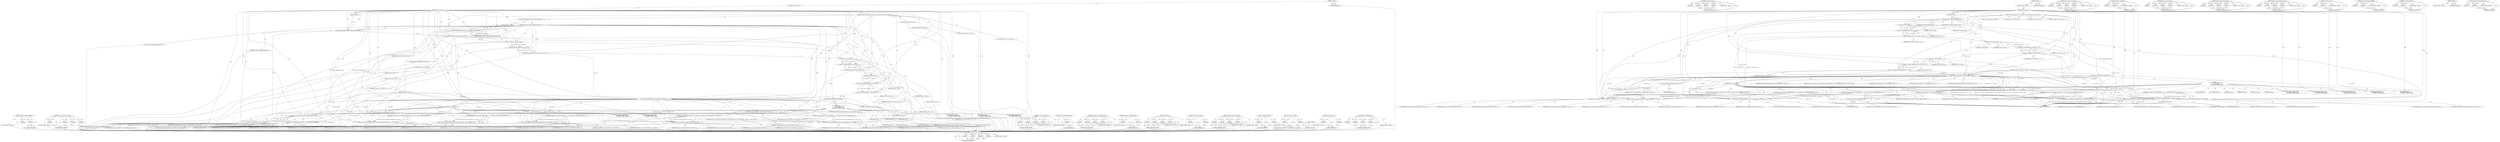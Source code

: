 digraph "drdynvc_process_data" {
vulnerable_149 [label=<(METHOD,WLog_Print)>];
vulnerable_150 [label=<(PARAM,p1)>];
vulnerable_151 [label=<(PARAM,p2)>];
vulnerable_152 [label=<(PARAM,p3)>];
vulnerable_153 [label=<(PARAM,p4)>];
vulnerable_154 [label=<(BLOCK,&lt;empty&gt;,&lt;empty&gt;)>];
vulnerable_155 [label=<(METHOD_RETURN,ANY)>];
vulnerable_182 [label=<(METHOD,drdynvc_process_data)>];
vulnerable_183 [label=<(PARAM,p1)>];
vulnerable_184 [label=<(PARAM,p2)>];
vulnerable_185 [label=<(PARAM,p3)>];
vulnerable_186 [label=<(PARAM,p4)>];
vulnerable_187 [label=<(BLOCK,&lt;empty&gt;,&lt;empty&gt;)>];
vulnerable_188 [label=<(METHOD_RETURN,ANY)>];
vulnerable_6 [label=<(METHOD,&lt;global&gt;)<SUB>1</SUB>>];
vulnerable_7 [label=<(BLOCK,&lt;empty&gt;,&lt;empty&gt;)<SUB>1</SUB>>];
vulnerable_8 [label=<(METHOD,drdynvc_order_recv)<SUB>1</SUB>>];
vulnerable_9 [label=<(PARAM,drdynvcPlugin* drdynvc)<SUB>1</SUB>>];
vulnerable_10 [label=<(PARAM,wStream* s)<SUB>1</SUB>>];
vulnerable_11 [label=<(BLOCK,{
	int value;
 	int Cmd;
 	int Sp;
 	int cbChId...,{
	int value;
 	int Cmd;
 	int Sp;
 	int cbChId...)<SUB>2</SUB>>];
vulnerable_12 [label="<(LOCAL,int value: int)<SUB>3</SUB>>"];
vulnerable_13 [label="<(LOCAL,int Cmd: int)<SUB>4</SUB>>"];
vulnerable_14 [label="<(LOCAL,int Sp: int)<SUB>5</SUB>>"];
vulnerable_15 [label="<(LOCAL,int cbChId: int)<SUB>6</SUB>>"];
vulnerable_16 [label=<(Stream_Read_UINT8,Stream_Read_UINT8(s, value))<SUB>7</SUB>>];
vulnerable_17 [label=<(IDENTIFIER,s,Stream_Read_UINT8(s, value))<SUB>7</SUB>>];
vulnerable_18 [label=<(IDENTIFIER,value,Stream_Read_UINT8(s, value))<SUB>7</SUB>>];
vulnerable_19 [label=<(&lt;operator&gt;.assignment,Cmd = (value &amp; 0xf0) &gt;&gt; 4)<SUB>8</SUB>>];
vulnerable_20 [label=<(IDENTIFIER,Cmd,Cmd = (value &amp; 0xf0) &gt;&gt; 4)<SUB>8</SUB>>];
vulnerable_21 [label=<(&lt;operator&gt;.arithmeticShiftRight,(value &amp; 0xf0) &gt;&gt; 4)<SUB>8</SUB>>];
vulnerable_22 [label=<(&lt;operator&gt;.and,value &amp; 0xf0)<SUB>8</SUB>>];
vulnerable_23 [label=<(IDENTIFIER,value,value &amp; 0xf0)<SUB>8</SUB>>];
vulnerable_24 [label=<(LITERAL,0xf0,value &amp; 0xf0)<SUB>8</SUB>>];
vulnerable_25 [label=<(LITERAL,4,(value &amp; 0xf0) &gt;&gt; 4)<SUB>8</SUB>>];
vulnerable_26 [label=<(&lt;operator&gt;.assignment,Sp = (value &amp; 0x0c) &gt;&gt; 2)<SUB>9</SUB>>];
vulnerable_27 [label=<(IDENTIFIER,Sp,Sp = (value &amp; 0x0c) &gt;&gt; 2)<SUB>9</SUB>>];
vulnerable_28 [label=<(&lt;operator&gt;.arithmeticShiftRight,(value &amp; 0x0c) &gt;&gt; 2)<SUB>9</SUB>>];
vulnerable_29 [label=<(&lt;operator&gt;.and,value &amp; 0x0c)<SUB>9</SUB>>];
vulnerable_30 [label=<(IDENTIFIER,value,value &amp; 0x0c)<SUB>9</SUB>>];
vulnerable_31 [label=<(LITERAL,0x0c,value &amp; 0x0c)<SUB>9</SUB>>];
vulnerable_32 [label=<(LITERAL,2,(value &amp; 0x0c) &gt;&gt; 2)<SUB>9</SUB>>];
vulnerable_33 [label=<(&lt;operator&gt;.assignment,cbChId = (value &amp; 0x03) &gt;&gt; 0)<SUB>10</SUB>>];
vulnerable_34 [label=<(IDENTIFIER,cbChId,cbChId = (value &amp; 0x03) &gt;&gt; 0)<SUB>10</SUB>>];
vulnerable_35 [label=<(&lt;operator&gt;.arithmeticShiftRight,(value &amp; 0x03) &gt;&gt; 0)<SUB>10</SUB>>];
vulnerable_36 [label=<(&lt;operator&gt;.and,value &amp; 0x03)<SUB>10</SUB>>];
vulnerable_37 [label=<(IDENTIFIER,value,value &amp; 0x03)<SUB>10</SUB>>];
vulnerable_38 [label=<(LITERAL,0x03,value &amp; 0x03)<SUB>10</SUB>>];
vulnerable_39 [label=<(LITERAL,0,(value &amp; 0x03) &gt;&gt; 0)<SUB>10</SUB>>];
vulnerable_40 [label=<(WLog_Print,WLog_Print(drdynvc-&gt;log, WLOG_DEBUG, &quot;order_rec...)<SUB>11</SUB>>];
vulnerable_41 [label=<(&lt;operator&gt;.indirectFieldAccess,drdynvc-&gt;log)<SUB>11</SUB>>];
vulnerable_42 [label=<(IDENTIFIER,drdynvc,WLog_Print(drdynvc-&gt;log, WLOG_DEBUG, &quot;order_rec...)<SUB>11</SUB>>];
vulnerable_43 [label=<(FIELD_IDENTIFIER,log,log)<SUB>11</SUB>>];
vulnerable_44 [label=<(IDENTIFIER,WLOG_DEBUG,WLog_Print(drdynvc-&gt;log, WLOG_DEBUG, &quot;order_rec...)<SUB>11</SUB>>];
vulnerable_45 [label="<(LITERAL,&quot;order_recv: Cmd=0x%x, Sp=%d cbChId=%d&quot;,WLog_Print(drdynvc-&gt;log, WLOG_DEBUG, &quot;order_rec...)<SUB>11</SUB>>"];
vulnerable_46 [label=<(IDENTIFIER,Cmd,WLog_Print(drdynvc-&gt;log, WLOG_DEBUG, &quot;order_rec...)<SUB>11</SUB>>];
vulnerable_47 [label=<(IDENTIFIER,Sp,WLog_Print(drdynvc-&gt;log, WLOG_DEBUG, &quot;order_rec...)<SUB>11</SUB>>];
vulnerable_48 [label=<(IDENTIFIER,cbChId,WLog_Print(drdynvc-&gt;log, WLOG_DEBUG, &quot;order_rec...)<SUB>11</SUB>>];
vulnerable_49 [label=<(CONTROL_STRUCTURE,SWITCH,switch(Cmd))<SUB>13</SUB>>];
vulnerable_50 [label=<(IDENTIFIER,Cmd,switch(Cmd))<SUB>13</SUB>>];
vulnerable_51 [label="<(BLOCK,{
		case CAPABILITY_REQUEST_PDU:
			return drdy...,{
		case CAPABILITY_REQUEST_PDU:
			return drdy...)<SUB>14</SUB>>"];
vulnerable_52 [label=<(JUMP_TARGET,case)<SUB>15</SUB>>];
vulnerable_53 [label="<(IDENTIFIER,CAPABILITY_REQUEST_PDU,{
		case CAPABILITY_REQUEST_PDU:
			return drdy...)<SUB>15</SUB>>"];
vulnerable_54 [label=<(RETURN,return drdynvc_process_capability_request(drdyn...,return drdynvc_process_capability_request(drdyn...)<SUB>16</SUB>>];
vulnerable_55 [label=<(drdynvc_process_capability_request,drdynvc_process_capability_request(drdynvc, Sp,...)<SUB>16</SUB>>];
vulnerable_56 [label=<(IDENTIFIER,drdynvc,drdynvc_process_capability_request(drdynvc, Sp,...)<SUB>16</SUB>>];
vulnerable_57 [label=<(IDENTIFIER,Sp,drdynvc_process_capability_request(drdynvc, Sp,...)<SUB>16</SUB>>];
vulnerable_58 [label=<(IDENTIFIER,cbChId,drdynvc_process_capability_request(drdynvc, Sp,...)<SUB>16</SUB>>];
vulnerable_59 [label=<(IDENTIFIER,s,drdynvc_process_capability_request(drdynvc, Sp,...)<SUB>16</SUB>>];
vulnerable_60 [label=<(JUMP_TARGET,case)<SUB>18</SUB>>];
vulnerable_61 [label="<(IDENTIFIER,CREATE_REQUEST_PDU,{
		case CAPABILITY_REQUEST_PDU:
			return drdy...)<SUB>18</SUB>>"];
vulnerable_62 [label=<(RETURN,return drdynvc_process_create_request(drdynvc, ...,return drdynvc_process_create_request(drdynvc, ...)<SUB>19</SUB>>];
vulnerable_63 [label=<(drdynvc_process_create_request,drdynvc_process_create_request(drdynvc, Sp, cbC...)<SUB>19</SUB>>];
vulnerable_64 [label=<(IDENTIFIER,drdynvc,drdynvc_process_create_request(drdynvc, Sp, cbC...)<SUB>19</SUB>>];
vulnerable_65 [label=<(IDENTIFIER,Sp,drdynvc_process_create_request(drdynvc, Sp, cbC...)<SUB>19</SUB>>];
vulnerable_66 [label=<(IDENTIFIER,cbChId,drdynvc_process_create_request(drdynvc, Sp, cbC...)<SUB>19</SUB>>];
vulnerable_67 [label=<(IDENTIFIER,s,drdynvc_process_create_request(drdynvc, Sp, cbC...)<SUB>19</SUB>>];
vulnerable_68 [label=<(JUMP_TARGET,case)<SUB>21</SUB>>];
vulnerable_69 [label="<(IDENTIFIER,DATA_FIRST_PDU,{
		case CAPABILITY_REQUEST_PDU:
			return drdy...)<SUB>21</SUB>>"];
vulnerable_70 [label=<(RETURN,return drdynvc_process_data_first(drdynvc, Sp, ...,return drdynvc_process_data_first(drdynvc, Sp, ...)<SUB>22</SUB>>];
vulnerable_71 [label=<(drdynvc_process_data_first,drdynvc_process_data_first(drdynvc, Sp, cbChId, s))<SUB>22</SUB>>];
vulnerable_72 [label=<(IDENTIFIER,drdynvc,drdynvc_process_data_first(drdynvc, Sp, cbChId, s))<SUB>22</SUB>>];
vulnerable_73 [label=<(IDENTIFIER,Sp,drdynvc_process_data_first(drdynvc, Sp, cbChId, s))<SUB>22</SUB>>];
vulnerable_74 [label=<(IDENTIFIER,cbChId,drdynvc_process_data_first(drdynvc, Sp, cbChId, s))<SUB>22</SUB>>];
vulnerable_75 [label=<(IDENTIFIER,s,drdynvc_process_data_first(drdynvc, Sp, cbChId, s))<SUB>22</SUB>>];
vulnerable_76 [label=<(JUMP_TARGET,case)<SUB>24</SUB>>];
vulnerable_77 [label="<(IDENTIFIER,DATA_PDU,{
		case CAPABILITY_REQUEST_PDU:
			return drdy...)<SUB>24</SUB>>"];
vulnerable_78 [label=<(RETURN,return drdynvc_process_data(drdynvc, Sp, cbChId...,return drdynvc_process_data(drdynvc, Sp, cbChId...)<SUB>25</SUB>>];
vulnerable_79 [label=<(drdynvc_process_data,drdynvc_process_data(drdynvc, Sp, cbChId, s))<SUB>25</SUB>>];
vulnerable_80 [label=<(IDENTIFIER,drdynvc,drdynvc_process_data(drdynvc, Sp, cbChId, s))<SUB>25</SUB>>];
vulnerable_81 [label=<(IDENTIFIER,Sp,drdynvc_process_data(drdynvc, Sp, cbChId, s))<SUB>25</SUB>>];
vulnerable_82 [label=<(IDENTIFIER,cbChId,drdynvc_process_data(drdynvc, Sp, cbChId, s))<SUB>25</SUB>>];
vulnerable_83 [label=<(IDENTIFIER,s,drdynvc_process_data(drdynvc, Sp, cbChId, s))<SUB>25</SUB>>];
vulnerable_84 [label=<(JUMP_TARGET,case)<SUB>27</SUB>>];
vulnerable_85 [label="<(IDENTIFIER,CLOSE_REQUEST_PDU,{
		case CAPABILITY_REQUEST_PDU:
			return drdy...)<SUB>27</SUB>>"];
vulnerable_86 [label=<(RETURN,return drdynvc_process_close_request(drdynvc, S...,return drdynvc_process_close_request(drdynvc, S...)<SUB>28</SUB>>];
vulnerable_87 [label=<(drdynvc_process_close_request,drdynvc_process_close_request(drdynvc, Sp, cbCh...)<SUB>28</SUB>>];
vulnerable_88 [label=<(IDENTIFIER,drdynvc,drdynvc_process_close_request(drdynvc, Sp, cbCh...)<SUB>28</SUB>>];
vulnerable_89 [label=<(IDENTIFIER,Sp,drdynvc_process_close_request(drdynvc, Sp, cbCh...)<SUB>28</SUB>>];
vulnerable_90 [label=<(IDENTIFIER,cbChId,drdynvc_process_close_request(drdynvc, Sp, cbCh...)<SUB>28</SUB>>];
vulnerable_91 [label=<(IDENTIFIER,s,drdynvc_process_close_request(drdynvc, Sp, cbCh...)<SUB>28</SUB>>];
vulnerable_92 [label=<(JUMP_TARGET,default)<SUB>30</SUB>>];
vulnerable_93 [label=<(WLog_Print,WLog_Print(drdynvc-&gt;log, WLOG_ERROR, &quot;unknown d...)<SUB>31</SUB>>];
vulnerable_94 [label=<(&lt;operator&gt;.indirectFieldAccess,drdynvc-&gt;log)<SUB>31</SUB>>];
vulnerable_95 [label=<(IDENTIFIER,drdynvc,WLog_Print(drdynvc-&gt;log, WLOG_ERROR, &quot;unknown d...)<SUB>31</SUB>>];
vulnerable_96 [label=<(FIELD_IDENTIFIER,log,log)<SUB>31</SUB>>];
vulnerable_97 [label=<(IDENTIFIER,WLOG_ERROR,WLog_Print(drdynvc-&gt;log, WLOG_ERROR, &quot;unknown d...)<SUB>31</SUB>>];
vulnerable_98 [label=<(LITERAL,&quot;unknown drdynvc cmd 0x%x&quot;,WLog_Print(drdynvc-&gt;log, WLOG_ERROR, &quot;unknown d...)<SUB>31</SUB>>];
vulnerable_99 [label=<(IDENTIFIER,Cmd,WLog_Print(drdynvc-&gt;log, WLOG_ERROR, &quot;unknown d...)<SUB>31</SUB>>];
vulnerable_100 [label=<(RETURN,return ERROR_INTERNAL_ERROR;,return ERROR_INTERNAL_ERROR;)<SUB>32</SUB>>];
vulnerable_101 [label=<(IDENTIFIER,ERROR_INTERNAL_ERROR,return ERROR_INTERNAL_ERROR;)<SUB>32</SUB>>];
vulnerable_102 [label=<(METHOD_RETURN,UINT)<SUB>1</SUB>>];
vulnerable_104 [label=<(METHOD_RETURN,ANY)<SUB>1</SUB>>];
vulnerable_189 [label=<(METHOD,drdynvc_process_close_request)>];
vulnerable_190 [label=<(PARAM,p1)>];
vulnerable_191 [label=<(PARAM,p2)>];
vulnerable_192 [label=<(PARAM,p3)>];
vulnerable_193 [label=<(PARAM,p4)>];
vulnerable_194 [label=<(BLOCK,&lt;empty&gt;,&lt;empty&gt;)>];
vulnerable_195 [label=<(METHOD_RETURN,ANY)>];
vulnerable_134 [label=<(METHOD,&lt;operator&gt;.assignment)>];
vulnerable_135 [label=<(PARAM,p1)>];
vulnerable_136 [label=<(PARAM,p2)>];
vulnerable_137 [label=<(BLOCK,&lt;empty&gt;,&lt;empty&gt;)>];
vulnerable_138 [label=<(METHOD_RETURN,ANY)>];
vulnerable_175 [label=<(METHOD,drdynvc_process_data_first)>];
vulnerable_176 [label=<(PARAM,p1)>];
vulnerable_177 [label=<(PARAM,p2)>];
vulnerable_178 [label=<(PARAM,p3)>];
vulnerable_179 [label=<(PARAM,p4)>];
vulnerable_180 [label=<(BLOCK,&lt;empty&gt;,&lt;empty&gt;)>];
vulnerable_181 [label=<(METHOD_RETURN,ANY)>];
vulnerable_168 [label=<(METHOD,drdynvc_process_create_request)>];
vulnerable_169 [label=<(PARAM,p1)>];
vulnerable_170 [label=<(PARAM,p2)>];
vulnerable_171 [label=<(PARAM,p3)>];
vulnerable_172 [label=<(PARAM,p4)>];
vulnerable_173 [label=<(BLOCK,&lt;empty&gt;,&lt;empty&gt;)>];
vulnerable_174 [label=<(METHOD_RETURN,ANY)>];
vulnerable_161 [label=<(METHOD,drdynvc_process_capability_request)>];
vulnerable_162 [label=<(PARAM,p1)>];
vulnerable_163 [label=<(PARAM,p2)>];
vulnerable_164 [label=<(PARAM,p3)>];
vulnerable_165 [label=<(PARAM,p4)>];
vulnerable_166 [label=<(BLOCK,&lt;empty&gt;,&lt;empty&gt;)>];
vulnerable_167 [label=<(METHOD_RETURN,ANY)>];
vulnerable_144 [label=<(METHOD,&lt;operator&gt;.and)>];
vulnerable_145 [label=<(PARAM,p1)>];
vulnerable_146 [label=<(PARAM,p2)>];
vulnerable_147 [label=<(BLOCK,&lt;empty&gt;,&lt;empty&gt;)>];
vulnerable_148 [label=<(METHOD_RETURN,ANY)>];
vulnerable_139 [label=<(METHOD,&lt;operator&gt;.arithmeticShiftRight)>];
vulnerable_140 [label=<(PARAM,p1)>];
vulnerable_141 [label=<(PARAM,p2)>];
vulnerable_142 [label=<(BLOCK,&lt;empty&gt;,&lt;empty&gt;)>];
vulnerable_143 [label=<(METHOD_RETURN,ANY)>];
vulnerable_129 [label=<(METHOD,Stream_Read_UINT8)>];
vulnerable_130 [label=<(PARAM,p1)>];
vulnerable_131 [label=<(PARAM,p2)>];
vulnerable_132 [label=<(BLOCK,&lt;empty&gt;,&lt;empty&gt;)>];
vulnerable_133 [label=<(METHOD_RETURN,ANY)>];
vulnerable_123 [label=<(METHOD,&lt;global&gt;)<SUB>1</SUB>>];
vulnerable_124 [label=<(BLOCK,&lt;empty&gt;,&lt;empty&gt;)>];
vulnerable_125 [label=<(METHOD_RETURN,ANY)>];
vulnerable_156 [label=<(METHOD,&lt;operator&gt;.indirectFieldAccess)>];
vulnerable_157 [label=<(PARAM,p1)>];
vulnerable_158 [label=<(PARAM,p2)>];
vulnerable_159 [label=<(BLOCK,&lt;empty&gt;,&lt;empty&gt;)>];
vulnerable_160 [label=<(METHOD_RETURN,ANY)>];
fixed_156 [label=<(METHOD,&lt;operator&gt;.arithmeticShiftRight)>];
fixed_157 [label=<(PARAM,p1)>];
fixed_158 [label=<(PARAM,p2)>];
fixed_159 [label=<(BLOCK,&lt;empty&gt;,&lt;empty&gt;)>];
fixed_160 [label=<(METHOD_RETURN,ANY)>];
fixed_185 [label=<(METHOD,drdynvc_process_create_request)>];
fixed_186 [label=<(PARAM,p1)>];
fixed_187 [label=<(PARAM,p2)>];
fixed_188 [label=<(PARAM,p3)>];
fixed_189 [label=<(PARAM,p4)>];
fixed_190 [label=<(BLOCK,&lt;empty&gt;,&lt;empty&gt;)>];
fixed_191 [label=<(METHOD_RETURN,ANY)>];
fixed_6 [label=<(METHOD,&lt;global&gt;)<SUB>1</SUB>>];
fixed_7 [label=<(BLOCK,&lt;empty&gt;,&lt;empty&gt;)<SUB>1</SUB>>];
fixed_8 [label=<(METHOD,drdynvc_order_recv)<SUB>1</SUB>>];
fixed_9 [label=<(PARAM,drdynvcPlugin* drdynvc)<SUB>1</SUB>>];
fixed_10 [label=<(PARAM,wStream* s)<SUB>1</SUB>>];
fixed_11 [label=<(BLOCK,{
	int value;
 	int Cmd;
 	int Sp;
 	int cbChId...,{
	int value;
 	int Cmd;
 	int Sp;
 	int cbChId...)<SUB>2</SUB>>];
fixed_12 [label="<(LOCAL,int value: int)<SUB>3</SUB>>"];
fixed_13 [label="<(LOCAL,int Cmd: int)<SUB>4</SUB>>"];
fixed_14 [label="<(LOCAL,int Sp: int)<SUB>5</SUB>>"];
fixed_15 [label="<(LOCAL,int cbChId: int)<SUB>6</SUB>>"];
fixed_16 [label=<(CONTROL_STRUCTURE,IF,if (Stream_GetRemainingLength(s) &lt; 1))<SUB>8</SUB>>];
fixed_17 [label=<(&lt;operator&gt;.lessThan,Stream_GetRemainingLength(s) &lt; 1)<SUB>8</SUB>>];
fixed_18 [label=<(Stream_GetRemainingLength,Stream_GetRemainingLength(s))<SUB>8</SUB>>];
fixed_19 [label=<(IDENTIFIER,s,Stream_GetRemainingLength(s))<SUB>8</SUB>>];
fixed_20 [label=<(LITERAL,1,Stream_GetRemainingLength(s) &lt; 1)<SUB>8</SUB>>];
fixed_21 [label=<(BLOCK,&lt;empty&gt;,&lt;empty&gt;)<SUB>9</SUB>>];
fixed_22 [label=<(RETURN,return ERROR_INVALID_DATA;,return ERROR_INVALID_DATA;)<SUB>9</SUB>>];
fixed_23 [label=<(IDENTIFIER,ERROR_INVALID_DATA,return ERROR_INVALID_DATA;)<SUB>9</SUB>>];
fixed_24 [label=<(Stream_Read_UINT8,Stream_Read_UINT8(s, value))<SUB>11</SUB>>];
fixed_25 [label=<(IDENTIFIER,s,Stream_Read_UINT8(s, value))<SUB>11</SUB>>];
fixed_26 [label=<(IDENTIFIER,value,Stream_Read_UINT8(s, value))<SUB>11</SUB>>];
fixed_27 [label=<(&lt;operator&gt;.assignment,Cmd = (value &amp; 0xf0) &gt;&gt; 4)<SUB>12</SUB>>];
fixed_28 [label=<(IDENTIFIER,Cmd,Cmd = (value &amp; 0xf0) &gt;&gt; 4)<SUB>12</SUB>>];
fixed_29 [label=<(&lt;operator&gt;.arithmeticShiftRight,(value &amp; 0xf0) &gt;&gt; 4)<SUB>12</SUB>>];
fixed_30 [label=<(&lt;operator&gt;.and,value &amp; 0xf0)<SUB>12</SUB>>];
fixed_31 [label=<(IDENTIFIER,value,value &amp; 0xf0)<SUB>12</SUB>>];
fixed_32 [label=<(LITERAL,0xf0,value &amp; 0xf0)<SUB>12</SUB>>];
fixed_33 [label=<(LITERAL,4,(value &amp; 0xf0) &gt;&gt; 4)<SUB>12</SUB>>];
fixed_34 [label=<(&lt;operator&gt;.assignment,Sp = (value &amp; 0x0c) &gt;&gt; 2)<SUB>13</SUB>>];
fixed_35 [label=<(IDENTIFIER,Sp,Sp = (value &amp; 0x0c) &gt;&gt; 2)<SUB>13</SUB>>];
fixed_36 [label=<(&lt;operator&gt;.arithmeticShiftRight,(value &amp; 0x0c) &gt;&gt; 2)<SUB>13</SUB>>];
fixed_37 [label=<(&lt;operator&gt;.and,value &amp; 0x0c)<SUB>13</SUB>>];
fixed_38 [label=<(IDENTIFIER,value,value &amp; 0x0c)<SUB>13</SUB>>];
fixed_39 [label=<(LITERAL,0x0c,value &amp; 0x0c)<SUB>13</SUB>>];
fixed_40 [label=<(LITERAL,2,(value &amp; 0x0c) &gt;&gt; 2)<SUB>13</SUB>>];
fixed_41 [label=<(&lt;operator&gt;.assignment,cbChId = (value &amp; 0x03) &gt;&gt; 0)<SUB>14</SUB>>];
fixed_42 [label=<(IDENTIFIER,cbChId,cbChId = (value &amp; 0x03) &gt;&gt; 0)<SUB>14</SUB>>];
fixed_43 [label=<(&lt;operator&gt;.arithmeticShiftRight,(value &amp; 0x03) &gt;&gt; 0)<SUB>14</SUB>>];
fixed_44 [label=<(&lt;operator&gt;.and,value &amp; 0x03)<SUB>14</SUB>>];
fixed_45 [label=<(IDENTIFIER,value,value &amp; 0x03)<SUB>14</SUB>>];
fixed_46 [label=<(LITERAL,0x03,value &amp; 0x03)<SUB>14</SUB>>];
fixed_47 [label=<(LITERAL,0,(value &amp; 0x03) &gt;&gt; 0)<SUB>14</SUB>>];
fixed_48 [label=<(WLog_Print,WLog_Print(drdynvc-&gt;log, WLOG_DEBUG, &quot;order_rec...)<SUB>15</SUB>>];
fixed_49 [label=<(&lt;operator&gt;.indirectFieldAccess,drdynvc-&gt;log)<SUB>15</SUB>>];
fixed_50 [label=<(IDENTIFIER,drdynvc,WLog_Print(drdynvc-&gt;log, WLOG_DEBUG, &quot;order_rec...)<SUB>15</SUB>>];
fixed_51 [label=<(FIELD_IDENTIFIER,log,log)<SUB>15</SUB>>];
fixed_52 [label=<(IDENTIFIER,WLOG_DEBUG,WLog_Print(drdynvc-&gt;log, WLOG_DEBUG, &quot;order_rec...)<SUB>15</SUB>>];
fixed_53 [label="<(LITERAL,&quot;order_recv: Cmd=0x%x, Sp=%d cbChId=%d&quot;,WLog_Print(drdynvc-&gt;log, WLOG_DEBUG, &quot;order_rec...)<SUB>15</SUB>>"];
fixed_54 [label=<(IDENTIFIER,Cmd,WLog_Print(drdynvc-&gt;log, WLOG_DEBUG, &quot;order_rec...)<SUB>15</SUB>>];
fixed_55 [label=<(IDENTIFIER,Sp,WLog_Print(drdynvc-&gt;log, WLOG_DEBUG, &quot;order_rec...)<SUB>15</SUB>>];
fixed_56 [label=<(IDENTIFIER,cbChId,WLog_Print(drdynvc-&gt;log, WLOG_DEBUG, &quot;order_rec...)<SUB>15</SUB>>];
fixed_57 [label=<(CONTROL_STRUCTURE,SWITCH,switch(Cmd))<SUB>17</SUB>>];
fixed_58 [label=<(IDENTIFIER,Cmd,switch(Cmd))<SUB>17</SUB>>];
fixed_59 [label="<(BLOCK,{
		case CAPABILITY_REQUEST_PDU:
			return drdy...,{
		case CAPABILITY_REQUEST_PDU:
			return drdy...)<SUB>18</SUB>>"];
fixed_60 [label=<(JUMP_TARGET,case)<SUB>19</SUB>>];
fixed_61 [label="<(IDENTIFIER,CAPABILITY_REQUEST_PDU,{
		case CAPABILITY_REQUEST_PDU:
			return drdy...)<SUB>19</SUB>>"];
fixed_62 [label=<(RETURN,return drdynvc_process_capability_request(drdyn...,return drdynvc_process_capability_request(drdyn...)<SUB>20</SUB>>];
fixed_63 [label=<(drdynvc_process_capability_request,drdynvc_process_capability_request(drdynvc, Sp,...)<SUB>20</SUB>>];
fixed_64 [label=<(IDENTIFIER,drdynvc,drdynvc_process_capability_request(drdynvc, Sp,...)<SUB>20</SUB>>];
fixed_65 [label=<(IDENTIFIER,Sp,drdynvc_process_capability_request(drdynvc, Sp,...)<SUB>20</SUB>>];
fixed_66 [label=<(IDENTIFIER,cbChId,drdynvc_process_capability_request(drdynvc, Sp,...)<SUB>20</SUB>>];
fixed_67 [label=<(IDENTIFIER,s,drdynvc_process_capability_request(drdynvc, Sp,...)<SUB>20</SUB>>];
fixed_68 [label=<(JUMP_TARGET,case)<SUB>22</SUB>>];
fixed_69 [label="<(IDENTIFIER,CREATE_REQUEST_PDU,{
		case CAPABILITY_REQUEST_PDU:
			return drdy...)<SUB>22</SUB>>"];
fixed_70 [label=<(RETURN,return drdynvc_process_create_request(drdynvc, ...,return drdynvc_process_create_request(drdynvc, ...)<SUB>23</SUB>>];
fixed_71 [label=<(drdynvc_process_create_request,drdynvc_process_create_request(drdynvc, Sp, cbC...)<SUB>23</SUB>>];
fixed_72 [label=<(IDENTIFIER,drdynvc,drdynvc_process_create_request(drdynvc, Sp, cbC...)<SUB>23</SUB>>];
fixed_73 [label=<(IDENTIFIER,Sp,drdynvc_process_create_request(drdynvc, Sp, cbC...)<SUB>23</SUB>>];
fixed_74 [label=<(IDENTIFIER,cbChId,drdynvc_process_create_request(drdynvc, Sp, cbC...)<SUB>23</SUB>>];
fixed_75 [label=<(IDENTIFIER,s,drdynvc_process_create_request(drdynvc, Sp, cbC...)<SUB>23</SUB>>];
fixed_76 [label=<(JUMP_TARGET,case)<SUB>25</SUB>>];
fixed_77 [label="<(IDENTIFIER,DATA_FIRST_PDU,{
		case CAPABILITY_REQUEST_PDU:
			return drdy...)<SUB>25</SUB>>"];
fixed_78 [label=<(RETURN,return drdynvc_process_data_first(drdynvc, Sp, ...,return drdynvc_process_data_first(drdynvc, Sp, ...)<SUB>26</SUB>>];
fixed_79 [label=<(drdynvc_process_data_first,drdynvc_process_data_first(drdynvc, Sp, cbChId, s))<SUB>26</SUB>>];
fixed_80 [label=<(IDENTIFIER,drdynvc,drdynvc_process_data_first(drdynvc, Sp, cbChId, s))<SUB>26</SUB>>];
fixed_81 [label=<(IDENTIFIER,Sp,drdynvc_process_data_first(drdynvc, Sp, cbChId, s))<SUB>26</SUB>>];
fixed_82 [label=<(IDENTIFIER,cbChId,drdynvc_process_data_first(drdynvc, Sp, cbChId, s))<SUB>26</SUB>>];
fixed_83 [label=<(IDENTIFIER,s,drdynvc_process_data_first(drdynvc, Sp, cbChId, s))<SUB>26</SUB>>];
fixed_84 [label=<(JUMP_TARGET,case)<SUB>28</SUB>>];
fixed_85 [label="<(IDENTIFIER,DATA_PDU,{
		case CAPABILITY_REQUEST_PDU:
			return drdy...)<SUB>28</SUB>>"];
fixed_86 [label=<(RETURN,return drdynvc_process_data(drdynvc, Sp, cbChId...,return drdynvc_process_data(drdynvc, Sp, cbChId...)<SUB>29</SUB>>];
fixed_87 [label=<(drdynvc_process_data,drdynvc_process_data(drdynvc, Sp, cbChId, s))<SUB>29</SUB>>];
fixed_88 [label=<(IDENTIFIER,drdynvc,drdynvc_process_data(drdynvc, Sp, cbChId, s))<SUB>29</SUB>>];
fixed_89 [label=<(IDENTIFIER,Sp,drdynvc_process_data(drdynvc, Sp, cbChId, s))<SUB>29</SUB>>];
fixed_90 [label=<(IDENTIFIER,cbChId,drdynvc_process_data(drdynvc, Sp, cbChId, s))<SUB>29</SUB>>];
fixed_91 [label=<(IDENTIFIER,s,drdynvc_process_data(drdynvc, Sp, cbChId, s))<SUB>29</SUB>>];
fixed_92 [label=<(JUMP_TARGET,case)<SUB>31</SUB>>];
fixed_93 [label="<(IDENTIFIER,CLOSE_REQUEST_PDU,{
		case CAPABILITY_REQUEST_PDU:
			return drdy...)<SUB>31</SUB>>"];
fixed_94 [label=<(RETURN,return drdynvc_process_close_request(drdynvc, S...,return drdynvc_process_close_request(drdynvc, S...)<SUB>32</SUB>>];
fixed_95 [label=<(drdynvc_process_close_request,drdynvc_process_close_request(drdynvc, Sp, cbCh...)<SUB>32</SUB>>];
fixed_96 [label=<(IDENTIFIER,drdynvc,drdynvc_process_close_request(drdynvc, Sp, cbCh...)<SUB>32</SUB>>];
fixed_97 [label=<(IDENTIFIER,Sp,drdynvc_process_close_request(drdynvc, Sp, cbCh...)<SUB>32</SUB>>];
fixed_98 [label=<(IDENTIFIER,cbChId,drdynvc_process_close_request(drdynvc, Sp, cbCh...)<SUB>32</SUB>>];
fixed_99 [label=<(IDENTIFIER,s,drdynvc_process_close_request(drdynvc, Sp, cbCh...)<SUB>32</SUB>>];
fixed_100 [label=<(JUMP_TARGET,default)<SUB>34</SUB>>];
fixed_101 [label=<(WLog_Print,WLog_Print(drdynvc-&gt;log, WLOG_ERROR, &quot;unknown d...)<SUB>35</SUB>>];
fixed_102 [label=<(&lt;operator&gt;.indirectFieldAccess,drdynvc-&gt;log)<SUB>35</SUB>>];
fixed_103 [label=<(IDENTIFIER,drdynvc,WLog_Print(drdynvc-&gt;log, WLOG_ERROR, &quot;unknown d...)<SUB>35</SUB>>];
fixed_104 [label=<(FIELD_IDENTIFIER,log,log)<SUB>35</SUB>>];
fixed_105 [label=<(IDENTIFIER,WLOG_ERROR,WLog_Print(drdynvc-&gt;log, WLOG_ERROR, &quot;unknown d...)<SUB>35</SUB>>];
fixed_106 [label=<(LITERAL,&quot;unknown drdynvc cmd 0x%x&quot;,WLog_Print(drdynvc-&gt;log, WLOG_ERROR, &quot;unknown d...)<SUB>35</SUB>>];
fixed_107 [label=<(IDENTIFIER,Cmd,WLog_Print(drdynvc-&gt;log, WLOG_ERROR, &quot;unknown d...)<SUB>35</SUB>>];
fixed_108 [label=<(RETURN,return ERROR_INTERNAL_ERROR;,return ERROR_INTERNAL_ERROR;)<SUB>36</SUB>>];
fixed_109 [label=<(IDENTIFIER,ERROR_INTERNAL_ERROR,return ERROR_INTERNAL_ERROR;)<SUB>36</SUB>>];
fixed_110 [label=<(METHOD_RETURN,UINT)<SUB>1</SUB>>];
fixed_112 [label=<(METHOD_RETURN,ANY)<SUB>1</SUB>>];
fixed_192 [label=<(METHOD,drdynvc_process_data_first)>];
fixed_193 [label=<(PARAM,p1)>];
fixed_194 [label=<(PARAM,p2)>];
fixed_195 [label=<(PARAM,p3)>];
fixed_196 [label=<(PARAM,p4)>];
fixed_197 [label=<(BLOCK,&lt;empty&gt;,&lt;empty&gt;)>];
fixed_198 [label=<(METHOD_RETURN,ANY)>];
fixed_142 [label=<(METHOD,Stream_GetRemainingLength)>];
fixed_143 [label=<(PARAM,p1)>];
fixed_144 [label=<(BLOCK,&lt;empty&gt;,&lt;empty&gt;)>];
fixed_145 [label=<(METHOD_RETURN,ANY)>];
fixed_178 [label=<(METHOD,drdynvc_process_capability_request)>];
fixed_179 [label=<(PARAM,p1)>];
fixed_180 [label=<(PARAM,p2)>];
fixed_181 [label=<(PARAM,p3)>];
fixed_182 [label=<(PARAM,p4)>];
fixed_183 [label=<(BLOCK,&lt;empty&gt;,&lt;empty&gt;)>];
fixed_184 [label=<(METHOD_RETURN,ANY)>];
fixed_173 [label=<(METHOD,&lt;operator&gt;.indirectFieldAccess)>];
fixed_174 [label=<(PARAM,p1)>];
fixed_175 [label=<(PARAM,p2)>];
fixed_176 [label=<(BLOCK,&lt;empty&gt;,&lt;empty&gt;)>];
fixed_177 [label=<(METHOD_RETURN,ANY)>];
fixed_166 [label=<(METHOD,WLog_Print)>];
fixed_167 [label=<(PARAM,p1)>];
fixed_168 [label=<(PARAM,p2)>];
fixed_169 [label=<(PARAM,p3)>];
fixed_170 [label=<(PARAM,p4)>];
fixed_171 [label=<(BLOCK,&lt;empty&gt;,&lt;empty&gt;)>];
fixed_172 [label=<(METHOD_RETURN,ANY)>];
fixed_151 [label=<(METHOD,&lt;operator&gt;.assignment)>];
fixed_152 [label=<(PARAM,p1)>];
fixed_153 [label=<(PARAM,p2)>];
fixed_154 [label=<(BLOCK,&lt;empty&gt;,&lt;empty&gt;)>];
fixed_155 [label=<(METHOD_RETURN,ANY)>];
fixed_206 [label=<(METHOD,drdynvc_process_close_request)>];
fixed_207 [label=<(PARAM,p1)>];
fixed_208 [label=<(PARAM,p2)>];
fixed_209 [label=<(PARAM,p3)>];
fixed_210 [label=<(PARAM,p4)>];
fixed_211 [label=<(BLOCK,&lt;empty&gt;,&lt;empty&gt;)>];
fixed_212 [label=<(METHOD_RETURN,ANY)>];
fixed_146 [label=<(METHOD,Stream_Read_UINT8)>];
fixed_147 [label=<(PARAM,p1)>];
fixed_148 [label=<(PARAM,p2)>];
fixed_149 [label=<(BLOCK,&lt;empty&gt;,&lt;empty&gt;)>];
fixed_150 [label=<(METHOD_RETURN,ANY)>];
fixed_137 [label=<(METHOD,&lt;operator&gt;.lessThan)>];
fixed_138 [label=<(PARAM,p1)>];
fixed_139 [label=<(PARAM,p2)>];
fixed_140 [label=<(BLOCK,&lt;empty&gt;,&lt;empty&gt;)>];
fixed_141 [label=<(METHOD_RETURN,ANY)>];
fixed_131 [label=<(METHOD,&lt;global&gt;)<SUB>1</SUB>>];
fixed_132 [label=<(BLOCK,&lt;empty&gt;,&lt;empty&gt;)>];
fixed_133 [label=<(METHOD_RETURN,ANY)>];
fixed_161 [label=<(METHOD,&lt;operator&gt;.and)>];
fixed_162 [label=<(PARAM,p1)>];
fixed_163 [label=<(PARAM,p2)>];
fixed_164 [label=<(BLOCK,&lt;empty&gt;,&lt;empty&gt;)>];
fixed_165 [label=<(METHOD_RETURN,ANY)>];
fixed_199 [label=<(METHOD,drdynvc_process_data)>];
fixed_200 [label=<(PARAM,p1)>];
fixed_201 [label=<(PARAM,p2)>];
fixed_202 [label=<(PARAM,p3)>];
fixed_203 [label=<(PARAM,p4)>];
fixed_204 [label=<(BLOCK,&lt;empty&gt;,&lt;empty&gt;)>];
fixed_205 [label=<(METHOD_RETURN,ANY)>];
vulnerable_149 -> vulnerable_150  [key=0, label="AST: "];
vulnerable_149 -> vulnerable_150  [key=1, label="DDG: "];
vulnerable_149 -> vulnerable_154  [key=0, label="AST: "];
vulnerable_149 -> vulnerable_151  [key=0, label="AST: "];
vulnerable_149 -> vulnerable_151  [key=1, label="DDG: "];
vulnerable_149 -> vulnerable_155  [key=0, label="AST: "];
vulnerable_149 -> vulnerable_155  [key=1, label="CFG: "];
vulnerable_149 -> vulnerable_152  [key=0, label="AST: "];
vulnerable_149 -> vulnerable_152  [key=1, label="DDG: "];
vulnerable_149 -> vulnerable_153  [key=0, label="AST: "];
vulnerable_149 -> vulnerable_153  [key=1, label="DDG: "];
vulnerable_150 -> vulnerable_155  [key=0, label="DDG: p1"];
vulnerable_151 -> vulnerable_155  [key=0, label="DDG: p2"];
vulnerable_152 -> vulnerable_155  [key=0, label="DDG: p3"];
vulnerable_153 -> vulnerable_155  [key=0, label="DDG: p4"];
vulnerable_182 -> vulnerable_183  [key=0, label="AST: "];
vulnerable_182 -> vulnerable_183  [key=1, label="DDG: "];
vulnerable_182 -> vulnerable_187  [key=0, label="AST: "];
vulnerable_182 -> vulnerable_184  [key=0, label="AST: "];
vulnerable_182 -> vulnerable_184  [key=1, label="DDG: "];
vulnerable_182 -> vulnerable_188  [key=0, label="AST: "];
vulnerable_182 -> vulnerable_188  [key=1, label="CFG: "];
vulnerable_182 -> vulnerable_185  [key=0, label="AST: "];
vulnerable_182 -> vulnerable_185  [key=1, label="DDG: "];
vulnerable_182 -> vulnerable_186  [key=0, label="AST: "];
vulnerable_182 -> vulnerable_186  [key=1, label="DDG: "];
vulnerable_183 -> vulnerable_188  [key=0, label="DDG: p1"];
vulnerable_184 -> vulnerable_188  [key=0, label="DDG: p2"];
vulnerable_185 -> vulnerable_188  [key=0, label="DDG: p3"];
vulnerable_186 -> vulnerable_188  [key=0, label="DDG: p4"];
vulnerable_6 -> vulnerable_7  [key=0, label="AST: "];
vulnerable_6 -> vulnerable_104  [key=0, label="AST: "];
vulnerable_6 -> vulnerable_104  [key=1, label="CFG: "];
vulnerable_7 -> vulnerable_8  [key=0, label="AST: "];
vulnerable_8 -> vulnerable_9  [key=0, label="AST: "];
vulnerable_8 -> vulnerable_9  [key=1, label="DDG: "];
vulnerable_8 -> vulnerable_10  [key=0, label="AST: "];
vulnerable_8 -> vulnerable_10  [key=1, label="DDG: "];
vulnerable_8 -> vulnerable_11  [key=0, label="AST: "];
vulnerable_8 -> vulnerable_102  [key=0, label="AST: "];
vulnerable_8 -> vulnerable_16  [key=0, label="CFG: "];
vulnerable_8 -> vulnerable_16  [key=1, label="DDG: "];
vulnerable_8 -> vulnerable_40  [key=0, label="DDG: "];
vulnerable_8 -> vulnerable_50  [key=0, label="DDG: "];
vulnerable_8 -> vulnerable_21  [key=0, label="DDG: "];
vulnerable_8 -> vulnerable_28  [key=0, label="DDG: "];
vulnerable_8 -> vulnerable_35  [key=0, label="DDG: "];
vulnerable_8 -> vulnerable_53  [key=0, label="DDG: "];
vulnerable_8 -> vulnerable_61  [key=0, label="DDG: "];
vulnerable_8 -> vulnerable_69  [key=0, label="DDG: "];
vulnerable_8 -> vulnerable_77  [key=0, label="DDG: "];
vulnerable_8 -> vulnerable_85  [key=0, label="DDG: "];
vulnerable_8 -> vulnerable_100  [key=0, label="DDG: "];
vulnerable_8 -> vulnerable_22  [key=0, label="DDG: "];
vulnerable_8 -> vulnerable_29  [key=0, label="DDG: "];
vulnerable_8 -> vulnerable_36  [key=0, label="DDG: "];
vulnerable_8 -> vulnerable_93  [key=0, label="DDG: "];
vulnerable_8 -> vulnerable_101  [key=0, label="DDG: "];
vulnerable_8 -> vulnerable_55  [key=0, label="DDG: "];
vulnerable_8 -> vulnerable_63  [key=0, label="DDG: "];
vulnerable_8 -> vulnerable_71  [key=0, label="DDG: "];
vulnerable_8 -> vulnerable_79  [key=0, label="DDG: "];
vulnerable_8 -> vulnerable_87  [key=0, label="DDG: "];
vulnerable_9 -> vulnerable_40  [key=0, label="DDG: drdynvc"];
vulnerable_9 -> vulnerable_93  [key=0, label="DDG: drdynvc"];
vulnerable_9 -> vulnerable_55  [key=0, label="DDG: drdynvc"];
vulnerable_9 -> vulnerable_63  [key=0, label="DDG: drdynvc"];
vulnerable_9 -> vulnerable_71  [key=0, label="DDG: drdynvc"];
vulnerable_9 -> vulnerable_79  [key=0, label="DDG: drdynvc"];
vulnerable_9 -> vulnerable_87  [key=0, label="DDG: drdynvc"];
vulnerable_10 -> vulnerable_16  [key=0, label="DDG: s"];
vulnerable_11 -> vulnerable_12  [key=0, label="AST: "];
vulnerable_11 -> vulnerable_13  [key=0, label="AST: "];
vulnerable_11 -> vulnerable_14  [key=0, label="AST: "];
vulnerable_11 -> vulnerable_15  [key=0, label="AST: "];
vulnerable_11 -> vulnerable_16  [key=0, label="AST: "];
vulnerable_11 -> vulnerable_19  [key=0, label="AST: "];
vulnerable_11 -> vulnerable_26  [key=0, label="AST: "];
vulnerable_11 -> vulnerable_33  [key=0, label="AST: "];
vulnerable_11 -> vulnerable_40  [key=0, label="AST: "];
vulnerable_11 -> vulnerable_49  [key=0, label="AST: "];
vulnerable_16 -> vulnerable_17  [key=0, label="AST: "];
vulnerable_16 -> vulnerable_18  [key=0, label="AST: "];
vulnerable_16 -> vulnerable_22  [key=0, label="CFG: "];
vulnerable_16 -> vulnerable_22  [key=1, label="DDG: value"];
vulnerable_16 -> vulnerable_102  [key=0, label="DDG: Stream_Read_UINT8(s, value)"];
vulnerable_16 -> vulnerable_55  [key=0, label="DDG: s"];
vulnerable_16 -> vulnerable_63  [key=0, label="DDG: s"];
vulnerable_16 -> vulnerable_71  [key=0, label="DDG: s"];
vulnerable_16 -> vulnerable_79  [key=0, label="DDG: s"];
vulnerable_16 -> vulnerable_87  [key=0, label="DDG: s"];
vulnerable_19 -> vulnerable_20  [key=0, label="AST: "];
vulnerable_19 -> vulnerable_21  [key=0, label="AST: "];
vulnerable_19 -> vulnerable_29  [key=0, label="CFG: "];
vulnerable_19 -> vulnerable_102  [key=0, label="DDG: (value &amp; 0xf0) &gt;&gt; 4"];
vulnerable_19 -> vulnerable_102  [key=1, label="DDG: Cmd = (value &amp; 0xf0) &gt;&gt; 4"];
vulnerable_19 -> vulnerable_40  [key=0, label="DDG: Cmd"];
vulnerable_21 -> vulnerable_22  [key=0, label="AST: "];
vulnerable_21 -> vulnerable_25  [key=0, label="AST: "];
vulnerable_21 -> vulnerable_19  [key=0, label="CFG: "];
vulnerable_21 -> vulnerable_19  [key=1, label="DDG: value &amp; 0xf0"];
vulnerable_21 -> vulnerable_19  [key=2, label="DDG: 4"];
vulnerable_21 -> vulnerable_102  [key=0, label="DDG: value &amp; 0xf0"];
vulnerable_22 -> vulnerable_23  [key=0, label="AST: "];
vulnerable_22 -> vulnerable_24  [key=0, label="AST: "];
vulnerable_22 -> vulnerable_21  [key=0, label="CFG: "];
vulnerable_22 -> vulnerable_21  [key=1, label="DDG: value"];
vulnerable_22 -> vulnerable_21  [key=2, label="DDG: 0xf0"];
vulnerable_22 -> vulnerable_29  [key=0, label="DDG: value"];
vulnerable_26 -> vulnerable_27  [key=0, label="AST: "];
vulnerable_26 -> vulnerable_28  [key=0, label="AST: "];
vulnerable_26 -> vulnerable_36  [key=0, label="CFG: "];
vulnerable_26 -> vulnerable_102  [key=0, label="DDG: (value &amp; 0x0c) &gt;&gt; 2"];
vulnerable_26 -> vulnerable_102  [key=1, label="DDG: Sp = (value &amp; 0x0c) &gt;&gt; 2"];
vulnerable_26 -> vulnerable_40  [key=0, label="DDG: Sp"];
vulnerable_28 -> vulnerable_29  [key=0, label="AST: "];
vulnerable_28 -> vulnerable_32  [key=0, label="AST: "];
vulnerable_28 -> vulnerable_26  [key=0, label="CFG: "];
vulnerable_28 -> vulnerable_26  [key=1, label="DDG: value &amp; 0x0c"];
vulnerable_28 -> vulnerable_26  [key=2, label="DDG: 2"];
vulnerable_28 -> vulnerable_102  [key=0, label="DDG: value &amp; 0x0c"];
vulnerable_29 -> vulnerable_30  [key=0, label="AST: "];
vulnerable_29 -> vulnerable_31  [key=0, label="AST: "];
vulnerable_29 -> vulnerable_28  [key=0, label="CFG: "];
vulnerable_29 -> vulnerable_28  [key=1, label="DDG: value"];
vulnerable_29 -> vulnerable_28  [key=2, label="DDG: 0x0c"];
vulnerable_29 -> vulnerable_36  [key=0, label="DDG: value"];
vulnerable_33 -> vulnerable_34  [key=0, label="AST: "];
vulnerable_33 -> vulnerable_35  [key=0, label="AST: "];
vulnerable_33 -> vulnerable_43  [key=0, label="CFG: "];
vulnerable_33 -> vulnerable_102  [key=0, label="DDG: (value &amp; 0x03) &gt;&gt; 0"];
vulnerable_33 -> vulnerable_102  [key=1, label="DDG: cbChId = (value &amp; 0x03) &gt;&gt; 0"];
vulnerable_33 -> vulnerable_40  [key=0, label="DDG: cbChId"];
vulnerable_35 -> vulnerable_36  [key=0, label="AST: "];
vulnerable_35 -> vulnerable_39  [key=0, label="AST: "];
vulnerable_35 -> vulnerable_33  [key=0, label="CFG: "];
vulnerable_35 -> vulnerable_33  [key=1, label="DDG: value &amp; 0x03"];
vulnerable_35 -> vulnerable_33  [key=2, label="DDG: 0"];
vulnerable_35 -> vulnerable_102  [key=0, label="DDG: value &amp; 0x03"];
vulnerable_36 -> vulnerable_37  [key=0, label="AST: "];
vulnerable_36 -> vulnerable_38  [key=0, label="AST: "];
vulnerable_36 -> vulnerable_35  [key=0, label="CFG: "];
vulnerable_36 -> vulnerable_35  [key=1, label="DDG: value"];
vulnerable_36 -> vulnerable_35  [key=2, label="DDG: 0x03"];
vulnerable_36 -> vulnerable_102  [key=0, label="DDG: value"];
vulnerable_40 -> vulnerable_41  [key=0, label="AST: "];
vulnerable_40 -> vulnerable_44  [key=0, label="AST: "];
vulnerable_40 -> vulnerable_45  [key=0, label="AST: "];
vulnerable_40 -> vulnerable_46  [key=0, label="AST: "];
vulnerable_40 -> vulnerable_47  [key=0, label="AST: "];
vulnerable_40 -> vulnerable_48  [key=0, label="AST: "];
vulnerable_40 -> vulnerable_50  [key=0, label="CFG: "];
vulnerable_40 -> vulnerable_102  [key=0, label="DDG: drdynvc-&gt;log"];
vulnerable_40 -> vulnerable_102  [key=1, label="DDG: Cmd"];
vulnerable_40 -> vulnerable_102  [key=2, label="DDG: WLog_Print(drdynvc-&gt;log, WLOG_DEBUG, &quot;order_recv: Cmd=0x%x, Sp=%d cbChId=%d&quot;, Cmd, Sp, cbChId)"];
vulnerable_40 -> vulnerable_102  [key=3, label="DDG: WLOG_DEBUG"];
vulnerable_40 -> vulnerable_93  [key=0, label="DDG: drdynvc-&gt;log"];
vulnerable_40 -> vulnerable_93  [key=1, label="DDG: Cmd"];
vulnerable_40 -> vulnerable_55  [key=0, label="DDG: drdynvc-&gt;log"];
vulnerable_40 -> vulnerable_55  [key=1, label="DDG: Sp"];
vulnerable_40 -> vulnerable_55  [key=2, label="DDG: cbChId"];
vulnerable_40 -> vulnerable_63  [key=0, label="DDG: drdynvc-&gt;log"];
vulnerable_40 -> vulnerable_63  [key=1, label="DDG: Sp"];
vulnerable_40 -> vulnerable_63  [key=2, label="DDG: cbChId"];
vulnerable_40 -> vulnerable_71  [key=0, label="DDG: drdynvc-&gt;log"];
vulnerable_40 -> vulnerable_71  [key=1, label="DDG: Sp"];
vulnerable_40 -> vulnerable_71  [key=2, label="DDG: cbChId"];
vulnerable_40 -> vulnerable_79  [key=0, label="DDG: drdynvc-&gt;log"];
vulnerable_40 -> vulnerable_79  [key=1, label="DDG: Sp"];
vulnerable_40 -> vulnerable_79  [key=2, label="DDG: cbChId"];
vulnerable_40 -> vulnerable_87  [key=0, label="DDG: drdynvc-&gt;log"];
vulnerable_40 -> vulnerable_87  [key=1, label="DDG: Sp"];
vulnerable_40 -> vulnerable_87  [key=2, label="DDG: cbChId"];
vulnerable_41 -> vulnerable_42  [key=0, label="AST: "];
vulnerable_41 -> vulnerable_43  [key=0, label="AST: "];
vulnerable_41 -> vulnerable_40  [key=0, label="CFG: "];
vulnerable_43 -> vulnerable_41  [key=0, label="CFG: "];
vulnerable_49 -> vulnerable_50  [key=0, label="AST: "];
vulnerable_49 -> vulnerable_51  [key=0, label="AST: "];
vulnerable_50 -> vulnerable_55  [key=0, label="CFG: "];
vulnerable_50 -> vulnerable_55  [key=1, label="CDG: "];
vulnerable_50 -> vulnerable_63  [key=0, label="CFG: "];
vulnerable_50 -> vulnerable_63  [key=1, label="CDG: "];
vulnerable_50 -> vulnerable_71  [key=0, label="CFG: "];
vulnerable_50 -> vulnerable_71  [key=1, label="CDG: "];
vulnerable_50 -> vulnerable_79  [key=0, label="CFG: "];
vulnerable_50 -> vulnerable_79  [key=1, label="CDG: "];
vulnerable_50 -> vulnerable_87  [key=0, label="CFG: "];
vulnerable_50 -> vulnerable_87  [key=1, label="CDG: "];
vulnerable_50 -> vulnerable_96  [key=0, label="CFG: "];
vulnerable_50 -> vulnerable_96  [key=1, label="CDG: "];
vulnerable_50 -> vulnerable_94  [key=0, label="CDG: "];
vulnerable_50 -> vulnerable_93  [key=0, label="CDG: "];
vulnerable_50 -> vulnerable_54  [key=0, label="CDG: "];
vulnerable_50 -> vulnerable_100  [key=0, label="CDG: "];
vulnerable_50 -> vulnerable_70  [key=0, label="CDG: "];
vulnerable_50 -> vulnerable_78  [key=0, label="CDG: "];
vulnerable_50 -> vulnerable_62  [key=0, label="CDG: "];
vulnerable_50 -> vulnerable_86  [key=0, label="CDG: "];
vulnerable_51 -> vulnerable_52  [key=0, label="AST: "];
vulnerable_51 -> vulnerable_53  [key=0, label="AST: "];
vulnerable_51 -> vulnerable_54  [key=0, label="AST: "];
vulnerable_51 -> vulnerable_60  [key=0, label="AST: "];
vulnerable_51 -> vulnerable_61  [key=0, label="AST: "];
vulnerable_51 -> vulnerable_62  [key=0, label="AST: "];
vulnerable_51 -> vulnerable_68  [key=0, label="AST: "];
vulnerable_51 -> vulnerable_69  [key=0, label="AST: "];
vulnerable_51 -> vulnerable_70  [key=0, label="AST: "];
vulnerable_51 -> vulnerable_76  [key=0, label="AST: "];
vulnerable_51 -> vulnerable_77  [key=0, label="AST: "];
vulnerable_51 -> vulnerable_78  [key=0, label="AST: "];
vulnerable_51 -> vulnerable_84  [key=0, label="AST: "];
vulnerable_51 -> vulnerable_85  [key=0, label="AST: "];
vulnerable_51 -> vulnerable_86  [key=0, label="AST: "];
vulnerable_51 -> vulnerable_92  [key=0, label="AST: "];
vulnerable_51 -> vulnerable_93  [key=0, label="AST: "];
vulnerable_51 -> vulnerable_100  [key=0, label="AST: "];
vulnerable_54 -> vulnerable_55  [key=0, label="AST: "];
vulnerable_54 -> vulnerable_102  [key=0, label="CFG: "];
vulnerable_54 -> vulnerable_102  [key=1, label="DDG: &lt;RET&gt;"];
vulnerable_55 -> vulnerable_56  [key=0, label="AST: "];
vulnerable_55 -> vulnerable_57  [key=0, label="AST: "];
vulnerable_55 -> vulnerable_58  [key=0, label="AST: "];
vulnerable_55 -> vulnerable_59  [key=0, label="AST: "];
vulnerable_55 -> vulnerable_54  [key=0, label="CFG: "];
vulnerable_55 -> vulnerable_54  [key=1, label="DDG: drdynvc_process_capability_request(drdynvc, Sp, cbChId, s)"];
vulnerable_55 -> vulnerable_102  [key=0, label="DDG: drdynvc"];
vulnerable_55 -> vulnerable_102  [key=1, label="DDG: Sp"];
vulnerable_55 -> vulnerable_102  [key=2, label="DDG: cbChId"];
vulnerable_55 -> vulnerable_102  [key=3, label="DDG: s"];
vulnerable_55 -> vulnerable_102  [key=4, label="DDG: drdynvc_process_capability_request(drdynvc, Sp, cbChId, s)"];
vulnerable_62 -> vulnerable_63  [key=0, label="AST: "];
vulnerable_62 -> vulnerable_102  [key=0, label="CFG: "];
vulnerable_62 -> vulnerable_102  [key=1, label="DDG: &lt;RET&gt;"];
vulnerable_63 -> vulnerable_64  [key=0, label="AST: "];
vulnerable_63 -> vulnerable_65  [key=0, label="AST: "];
vulnerable_63 -> vulnerable_66  [key=0, label="AST: "];
vulnerable_63 -> vulnerable_67  [key=0, label="AST: "];
vulnerable_63 -> vulnerable_62  [key=0, label="CFG: "];
vulnerable_63 -> vulnerable_62  [key=1, label="DDG: drdynvc_process_create_request(drdynvc, Sp, cbChId, s)"];
vulnerable_70 -> vulnerable_71  [key=0, label="AST: "];
vulnerable_70 -> vulnerable_102  [key=0, label="CFG: "];
vulnerable_70 -> vulnerable_102  [key=1, label="DDG: &lt;RET&gt;"];
vulnerable_71 -> vulnerable_72  [key=0, label="AST: "];
vulnerable_71 -> vulnerable_73  [key=0, label="AST: "];
vulnerable_71 -> vulnerable_74  [key=0, label="AST: "];
vulnerable_71 -> vulnerable_75  [key=0, label="AST: "];
vulnerable_71 -> vulnerable_70  [key=0, label="CFG: "];
vulnerable_71 -> vulnerable_70  [key=1, label="DDG: drdynvc_process_data_first(drdynvc, Sp, cbChId, s)"];
vulnerable_78 -> vulnerable_79  [key=0, label="AST: "];
vulnerable_78 -> vulnerable_102  [key=0, label="CFG: "];
vulnerable_78 -> vulnerable_102  [key=1, label="DDG: &lt;RET&gt;"];
vulnerable_79 -> vulnerable_80  [key=0, label="AST: "];
vulnerable_79 -> vulnerable_81  [key=0, label="AST: "];
vulnerable_79 -> vulnerable_82  [key=0, label="AST: "];
vulnerable_79 -> vulnerable_83  [key=0, label="AST: "];
vulnerable_79 -> vulnerable_78  [key=0, label="CFG: "];
vulnerable_79 -> vulnerable_78  [key=1, label="DDG: drdynvc_process_data(drdynvc, Sp, cbChId, s)"];
vulnerable_86 -> vulnerable_87  [key=0, label="AST: "];
vulnerable_86 -> vulnerable_102  [key=0, label="CFG: "];
vulnerable_86 -> vulnerable_102  [key=1, label="DDG: &lt;RET&gt;"];
vulnerable_87 -> vulnerable_88  [key=0, label="AST: "];
vulnerable_87 -> vulnerable_89  [key=0, label="AST: "];
vulnerable_87 -> vulnerable_90  [key=0, label="AST: "];
vulnerable_87 -> vulnerable_91  [key=0, label="AST: "];
vulnerable_87 -> vulnerable_86  [key=0, label="CFG: "];
vulnerable_87 -> vulnerable_86  [key=1, label="DDG: drdynvc_process_close_request(drdynvc, Sp, cbChId, s)"];
vulnerable_93 -> vulnerable_94  [key=0, label="AST: "];
vulnerable_93 -> vulnerable_97  [key=0, label="AST: "];
vulnerable_93 -> vulnerable_98  [key=0, label="AST: "];
vulnerable_93 -> vulnerable_99  [key=0, label="AST: "];
vulnerable_93 -> vulnerable_100  [key=0, label="CFG: "];
vulnerable_93 -> vulnerable_102  [key=0, label="DDG: WLOG_ERROR"];
vulnerable_94 -> vulnerable_95  [key=0, label="AST: "];
vulnerable_94 -> vulnerable_96  [key=0, label="AST: "];
vulnerable_94 -> vulnerable_93  [key=0, label="CFG: "];
vulnerable_96 -> vulnerable_94  [key=0, label="CFG: "];
vulnerable_100 -> vulnerable_101  [key=0, label="AST: "];
vulnerable_100 -> vulnerable_102  [key=0, label="CFG: "];
vulnerable_100 -> vulnerable_102  [key=1, label="DDG: &lt;RET&gt;"];
vulnerable_101 -> vulnerable_100  [key=0, label="DDG: ERROR_INTERNAL_ERROR"];
vulnerable_189 -> vulnerable_190  [key=0, label="AST: "];
vulnerable_189 -> vulnerable_190  [key=1, label="DDG: "];
vulnerable_189 -> vulnerable_194  [key=0, label="AST: "];
vulnerable_189 -> vulnerable_191  [key=0, label="AST: "];
vulnerable_189 -> vulnerable_191  [key=1, label="DDG: "];
vulnerable_189 -> vulnerable_195  [key=0, label="AST: "];
vulnerable_189 -> vulnerable_195  [key=1, label="CFG: "];
vulnerable_189 -> vulnerable_192  [key=0, label="AST: "];
vulnerable_189 -> vulnerable_192  [key=1, label="DDG: "];
vulnerable_189 -> vulnerable_193  [key=0, label="AST: "];
vulnerable_189 -> vulnerable_193  [key=1, label="DDG: "];
vulnerable_190 -> vulnerable_195  [key=0, label="DDG: p1"];
vulnerable_191 -> vulnerable_195  [key=0, label="DDG: p2"];
vulnerable_192 -> vulnerable_195  [key=0, label="DDG: p3"];
vulnerable_193 -> vulnerable_195  [key=0, label="DDG: p4"];
vulnerable_134 -> vulnerable_135  [key=0, label="AST: "];
vulnerable_134 -> vulnerable_135  [key=1, label="DDG: "];
vulnerable_134 -> vulnerable_137  [key=0, label="AST: "];
vulnerable_134 -> vulnerable_136  [key=0, label="AST: "];
vulnerable_134 -> vulnerable_136  [key=1, label="DDG: "];
vulnerable_134 -> vulnerable_138  [key=0, label="AST: "];
vulnerable_134 -> vulnerable_138  [key=1, label="CFG: "];
vulnerable_135 -> vulnerable_138  [key=0, label="DDG: p1"];
vulnerable_136 -> vulnerable_138  [key=0, label="DDG: p2"];
vulnerable_175 -> vulnerable_176  [key=0, label="AST: "];
vulnerable_175 -> vulnerable_176  [key=1, label="DDG: "];
vulnerable_175 -> vulnerable_180  [key=0, label="AST: "];
vulnerable_175 -> vulnerable_177  [key=0, label="AST: "];
vulnerable_175 -> vulnerable_177  [key=1, label="DDG: "];
vulnerable_175 -> vulnerable_181  [key=0, label="AST: "];
vulnerable_175 -> vulnerable_181  [key=1, label="CFG: "];
vulnerable_175 -> vulnerable_178  [key=0, label="AST: "];
vulnerable_175 -> vulnerable_178  [key=1, label="DDG: "];
vulnerable_175 -> vulnerable_179  [key=0, label="AST: "];
vulnerable_175 -> vulnerable_179  [key=1, label="DDG: "];
vulnerable_176 -> vulnerable_181  [key=0, label="DDG: p1"];
vulnerable_177 -> vulnerable_181  [key=0, label="DDG: p2"];
vulnerable_178 -> vulnerable_181  [key=0, label="DDG: p3"];
vulnerable_179 -> vulnerable_181  [key=0, label="DDG: p4"];
vulnerable_168 -> vulnerable_169  [key=0, label="AST: "];
vulnerable_168 -> vulnerable_169  [key=1, label="DDG: "];
vulnerable_168 -> vulnerable_173  [key=0, label="AST: "];
vulnerable_168 -> vulnerable_170  [key=0, label="AST: "];
vulnerable_168 -> vulnerable_170  [key=1, label="DDG: "];
vulnerable_168 -> vulnerable_174  [key=0, label="AST: "];
vulnerable_168 -> vulnerable_174  [key=1, label="CFG: "];
vulnerable_168 -> vulnerable_171  [key=0, label="AST: "];
vulnerable_168 -> vulnerable_171  [key=1, label="DDG: "];
vulnerable_168 -> vulnerable_172  [key=0, label="AST: "];
vulnerable_168 -> vulnerable_172  [key=1, label="DDG: "];
vulnerable_169 -> vulnerable_174  [key=0, label="DDG: p1"];
vulnerable_170 -> vulnerable_174  [key=0, label="DDG: p2"];
vulnerable_171 -> vulnerable_174  [key=0, label="DDG: p3"];
vulnerable_172 -> vulnerable_174  [key=0, label="DDG: p4"];
vulnerable_161 -> vulnerable_162  [key=0, label="AST: "];
vulnerable_161 -> vulnerable_162  [key=1, label="DDG: "];
vulnerable_161 -> vulnerable_166  [key=0, label="AST: "];
vulnerable_161 -> vulnerable_163  [key=0, label="AST: "];
vulnerable_161 -> vulnerable_163  [key=1, label="DDG: "];
vulnerable_161 -> vulnerable_167  [key=0, label="AST: "];
vulnerable_161 -> vulnerable_167  [key=1, label="CFG: "];
vulnerable_161 -> vulnerable_164  [key=0, label="AST: "];
vulnerable_161 -> vulnerable_164  [key=1, label="DDG: "];
vulnerable_161 -> vulnerable_165  [key=0, label="AST: "];
vulnerable_161 -> vulnerable_165  [key=1, label="DDG: "];
vulnerable_162 -> vulnerable_167  [key=0, label="DDG: p1"];
vulnerable_163 -> vulnerable_167  [key=0, label="DDG: p2"];
vulnerable_164 -> vulnerable_167  [key=0, label="DDG: p3"];
vulnerable_165 -> vulnerable_167  [key=0, label="DDG: p4"];
vulnerable_144 -> vulnerable_145  [key=0, label="AST: "];
vulnerable_144 -> vulnerable_145  [key=1, label="DDG: "];
vulnerable_144 -> vulnerable_147  [key=0, label="AST: "];
vulnerable_144 -> vulnerable_146  [key=0, label="AST: "];
vulnerable_144 -> vulnerable_146  [key=1, label="DDG: "];
vulnerable_144 -> vulnerable_148  [key=0, label="AST: "];
vulnerable_144 -> vulnerable_148  [key=1, label="CFG: "];
vulnerable_145 -> vulnerable_148  [key=0, label="DDG: p1"];
vulnerable_146 -> vulnerable_148  [key=0, label="DDG: p2"];
vulnerable_139 -> vulnerable_140  [key=0, label="AST: "];
vulnerable_139 -> vulnerable_140  [key=1, label="DDG: "];
vulnerable_139 -> vulnerable_142  [key=0, label="AST: "];
vulnerable_139 -> vulnerable_141  [key=0, label="AST: "];
vulnerable_139 -> vulnerable_141  [key=1, label="DDG: "];
vulnerable_139 -> vulnerable_143  [key=0, label="AST: "];
vulnerable_139 -> vulnerable_143  [key=1, label="CFG: "];
vulnerable_140 -> vulnerable_143  [key=0, label="DDG: p1"];
vulnerable_141 -> vulnerable_143  [key=0, label="DDG: p2"];
vulnerable_129 -> vulnerable_130  [key=0, label="AST: "];
vulnerable_129 -> vulnerable_130  [key=1, label="DDG: "];
vulnerable_129 -> vulnerable_132  [key=0, label="AST: "];
vulnerable_129 -> vulnerable_131  [key=0, label="AST: "];
vulnerable_129 -> vulnerable_131  [key=1, label="DDG: "];
vulnerable_129 -> vulnerable_133  [key=0, label="AST: "];
vulnerable_129 -> vulnerable_133  [key=1, label="CFG: "];
vulnerable_130 -> vulnerable_133  [key=0, label="DDG: p1"];
vulnerable_131 -> vulnerable_133  [key=0, label="DDG: p2"];
vulnerable_123 -> vulnerable_124  [key=0, label="AST: "];
vulnerable_123 -> vulnerable_125  [key=0, label="AST: "];
vulnerable_123 -> vulnerable_125  [key=1, label="CFG: "];
vulnerable_156 -> vulnerable_157  [key=0, label="AST: "];
vulnerable_156 -> vulnerable_157  [key=1, label="DDG: "];
vulnerable_156 -> vulnerable_159  [key=0, label="AST: "];
vulnerable_156 -> vulnerable_158  [key=0, label="AST: "];
vulnerable_156 -> vulnerable_158  [key=1, label="DDG: "];
vulnerable_156 -> vulnerable_160  [key=0, label="AST: "];
vulnerable_156 -> vulnerable_160  [key=1, label="CFG: "];
vulnerable_157 -> vulnerable_160  [key=0, label="DDG: p1"];
vulnerable_158 -> vulnerable_160  [key=0, label="DDG: p2"];
fixed_156 -> fixed_157  [key=0, label="AST: "];
fixed_156 -> fixed_157  [key=1, label="DDG: "];
fixed_156 -> fixed_159  [key=0, label="AST: "];
fixed_156 -> fixed_158  [key=0, label="AST: "];
fixed_156 -> fixed_158  [key=1, label="DDG: "];
fixed_156 -> fixed_160  [key=0, label="AST: "];
fixed_156 -> fixed_160  [key=1, label="CFG: "];
fixed_157 -> fixed_160  [key=0, label="DDG: p1"];
fixed_158 -> fixed_160  [key=0, label="DDG: p2"];
fixed_159 -> vulnerable_149  [key=0];
fixed_160 -> vulnerable_149  [key=0];
fixed_185 -> fixed_186  [key=0, label="AST: "];
fixed_185 -> fixed_186  [key=1, label="DDG: "];
fixed_185 -> fixed_190  [key=0, label="AST: "];
fixed_185 -> fixed_187  [key=0, label="AST: "];
fixed_185 -> fixed_187  [key=1, label="DDG: "];
fixed_185 -> fixed_191  [key=0, label="AST: "];
fixed_185 -> fixed_191  [key=1, label="CFG: "];
fixed_185 -> fixed_188  [key=0, label="AST: "];
fixed_185 -> fixed_188  [key=1, label="DDG: "];
fixed_185 -> fixed_189  [key=0, label="AST: "];
fixed_185 -> fixed_189  [key=1, label="DDG: "];
fixed_186 -> fixed_191  [key=0, label="DDG: p1"];
fixed_187 -> fixed_191  [key=0, label="DDG: p2"];
fixed_188 -> fixed_191  [key=0, label="DDG: p3"];
fixed_189 -> fixed_191  [key=0, label="DDG: p4"];
fixed_190 -> vulnerable_149  [key=0];
fixed_191 -> vulnerable_149  [key=0];
fixed_6 -> fixed_7  [key=0, label="AST: "];
fixed_6 -> fixed_112  [key=0, label="AST: "];
fixed_6 -> fixed_112  [key=1, label="CFG: "];
fixed_7 -> fixed_8  [key=0, label="AST: "];
fixed_8 -> fixed_9  [key=0, label="AST: "];
fixed_8 -> fixed_9  [key=1, label="DDG: "];
fixed_8 -> fixed_10  [key=0, label="AST: "];
fixed_8 -> fixed_10  [key=1, label="DDG: "];
fixed_8 -> fixed_11  [key=0, label="AST: "];
fixed_8 -> fixed_110  [key=0, label="AST: "];
fixed_8 -> fixed_18  [key=0, label="CFG: "];
fixed_8 -> fixed_18  [key=1, label="DDG: "];
fixed_8 -> fixed_24  [key=0, label="DDG: "];
fixed_8 -> fixed_48  [key=0, label="DDG: "];
fixed_8 -> fixed_58  [key=0, label="DDG: "];
fixed_8 -> fixed_17  [key=0, label="DDG: "];
fixed_8 -> fixed_22  [key=0, label="DDG: "];
fixed_8 -> fixed_29  [key=0, label="DDG: "];
fixed_8 -> fixed_36  [key=0, label="DDG: "];
fixed_8 -> fixed_43  [key=0, label="DDG: "];
fixed_8 -> fixed_61  [key=0, label="DDG: "];
fixed_8 -> fixed_69  [key=0, label="DDG: "];
fixed_8 -> fixed_77  [key=0, label="DDG: "];
fixed_8 -> fixed_85  [key=0, label="DDG: "];
fixed_8 -> fixed_93  [key=0, label="DDG: "];
fixed_8 -> fixed_108  [key=0, label="DDG: "];
fixed_8 -> fixed_23  [key=0, label="DDG: "];
fixed_8 -> fixed_30  [key=0, label="DDG: "];
fixed_8 -> fixed_37  [key=0, label="DDG: "];
fixed_8 -> fixed_44  [key=0, label="DDG: "];
fixed_8 -> fixed_101  [key=0, label="DDG: "];
fixed_8 -> fixed_109  [key=0, label="DDG: "];
fixed_8 -> fixed_63  [key=0, label="DDG: "];
fixed_8 -> fixed_71  [key=0, label="DDG: "];
fixed_8 -> fixed_79  [key=0, label="DDG: "];
fixed_8 -> fixed_87  [key=0, label="DDG: "];
fixed_8 -> fixed_95  [key=0, label="DDG: "];
fixed_9 -> fixed_110  [key=0, label="DDG: drdynvc"];
fixed_9 -> fixed_48  [key=0, label="DDG: drdynvc"];
fixed_9 -> fixed_101  [key=0, label="DDG: drdynvc"];
fixed_9 -> fixed_63  [key=0, label="DDG: drdynvc"];
fixed_9 -> fixed_71  [key=0, label="DDG: drdynvc"];
fixed_9 -> fixed_79  [key=0, label="DDG: drdynvc"];
fixed_9 -> fixed_87  [key=0, label="DDG: drdynvc"];
fixed_9 -> fixed_95  [key=0, label="DDG: drdynvc"];
fixed_10 -> fixed_18  [key=0, label="DDG: s"];
fixed_11 -> fixed_12  [key=0, label="AST: "];
fixed_11 -> fixed_13  [key=0, label="AST: "];
fixed_11 -> fixed_14  [key=0, label="AST: "];
fixed_11 -> fixed_15  [key=0, label="AST: "];
fixed_11 -> fixed_16  [key=0, label="AST: "];
fixed_11 -> fixed_24  [key=0, label="AST: "];
fixed_11 -> fixed_27  [key=0, label="AST: "];
fixed_11 -> fixed_34  [key=0, label="AST: "];
fixed_11 -> fixed_41  [key=0, label="AST: "];
fixed_11 -> fixed_48  [key=0, label="AST: "];
fixed_11 -> fixed_57  [key=0, label="AST: "];
fixed_12 -> vulnerable_149  [key=0];
fixed_13 -> vulnerable_149  [key=0];
fixed_14 -> vulnerable_149  [key=0];
fixed_15 -> vulnerable_149  [key=0];
fixed_16 -> fixed_17  [key=0, label="AST: "];
fixed_16 -> fixed_21  [key=0, label="AST: "];
fixed_17 -> fixed_18  [key=0, label="AST: "];
fixed_17 -> fixed_20  [key=0, label="AST: "];
fixed_17 -> fixed_22  [key=0, label="CFG: "];
fixed_17 -> fixed_22  [key=1, label="CDG: "];
fixed_17 -> fixed_24  [key=0, label="CFG: "];
fixed_17 -> fixed_24  [key=1, label="CDG: "];
fixed_17 -> fixed_110  [key=0, label="DDG: Stream_GetRemainingLength(s)"];
fixed_17 -> fixed_110  [key=1, label="DDG: Stream_GetRemainingLength(s) &lt; 1"];
fixed_17 -> fixed_30  [key=0, label="CDG: "];
fixed_17 -> fixed_34  [key=0, label="CDG: "];
fixed_17 -> fixed_48  [key=0, label="CDG: "];
fixed_17 -> fixed_49  [key=0, label="CDG: "];
fixed_17 -> fixed_51  [key=0, label="CDG: "];
fixed_17 -> fixed_37  [key=0, label="CDG: "];
fixed_17 -> fixed_27  [key=0, label="CDG: "];
fixed_17 -> fixed_29  [key=0, label="CDG: "];
fixed_17 -> fixed_44  [key=0, label="CDG: "];
fixed_17 -> fixed_43  [key=0, label="CDG: "];
fixed_17 -> fixed_58  [key=0, label="CDG: "];
fixed_17 -> fixed_36  [key=0, label="CDG: "];
fixed_17 -> fixed_41  [key=0, label="CDG: "];
fixed_18 -> fixed_19  [key=0, label="AST: "];
fixed_18 -> fixed_17  [key=0, label="CFG: "];
fixed_18 -> fixed_17  [key=1, label="DDG: s"];
fixed_18 -> fixed_110  [key=0, label="DDG: s"];
fixed_18 -> fixed_24  [key=0, label="DDG: s"];
fixed_19 -> vulnerable_149  [key=0];
fixed_20 -> vulnerable_149  [key=0];
fixed_21 -> fixed_22  [key=0, label="AST: "];
fixed_22 -> fixed_23  [key=0, label="AST: "];
fixed_22 -> fixed_110  [key=0, label="CFG: "];
fixed_22 -> fixed_110  [key=1, label="DDG: &lt;RET&gt;"];
fixed_23 -> fixed_22  [key=0, label="DDG: ERROR_INVALID_DATA"];
fixed_24 -> fixed_25  [key=0, label="AST: "];
fixed_24 -> fixed_26  [key=0, label="AST: "];
fixed_24 -> fixed_30  [key=0, label="CFG: "];
fixed_24 -> fixed_30  [key=1, label="DDG: value"];
fixed_24 -> fixed_63  [key=0, label="DDG: s"];
fixed_24 -> fixed_71  [key=0, label="DDG: s"];
fixed_24 -> fixed_79  [key=0, label="DDG: s"];
fixed_24 -> fixed_87  [key=0, label="DDG: s"];
fixed_24 -> fixed_95  [key=0, label="DDG: s"];
fixed_25 -> vulnerable_149  [key=0];
fixed_26 -> vulnerable_149  [key=0];
fixed_27 -> fixed_28  [key=0, label="AST: "];
fixed_27 -> fixed_29  [key=0, label="AST: "];
fixed_27 -> fixed_37  [key=0, label="CFG: "];
fixed_27 -> fixed_48  [key=0, label="DDG: Cmd"];
fixed_28 -> vulnerable_149  [key=0];
fixed_29 -> fixed_30  [key=0, label="AST: "];
fixed_29 -> fixed_33  [key=0, label="AST: "];
fixed_29 -> fixed_27  [key=0, label="CFG: "];
fixed_29 -> fixed_27  [key=1, label="DDG: value &amp; 0xf0"];
fixed_29 -> fixed_27  [key=2, label="DDG: 4"];
fixed_30 -> fixed_31  [key=0, label="AST: "];
fixed_30 -> fixed_32  [key=0, label="AST: "];
fixed_30 -> fixed_29  [key=0, label="CFG: "];
fixed_30 -> fixed_29  [key=1, label="DDG: value"];
fixed_30 -> fixed_29  [key=2, label="DDG: 0xf0"];
fixed_30 -> fixed_37  [key=0, label="DDG: value"];
fixed_31 -> vulnerable_149  [key=0];
fixed_32 -> vulnerable_149  [key=0];
fixed_33 -> vulnerable_149  [key=0];
fixed_34 -> fixed_35  [key=0, label="AST: "];
fixed_34 -> fixed_36  [key=0, label="AST: "];
fixed_34 -> fixed_44  [key=0, label="CFG: "];
fixed_34 -> fixed_48  [key=0, label="DDG: Sp"];
fixed_35 -> vulnerable_149  [key=0];
fixed_36 -> fixed_37  [key=0, label="AST: "];
fixed_36 -> fixed_40  [key=0, label="AST: "];
fixed_36 -> fixed_34  [key=0, label="CFG: "];
fixed_36 -> fixed_34  [key=1, label="DDG: value &amp; 0x0c"];
fixed_36 -> fixed_34  [key=2, label="DDG: 2"];
fixed_37 -> fixed_38  [key=0, label="AST: "];
fixed_37 -> fixed_39  [key=0, label="AST: "];
fixed_37 -> fixed_36  [key=0, label="CFG: "];
fixed_37 -> fixed_36  [key=1, label="DDG: value"];
fixed_37 -> fixed_36  [key=2, label="DDG: 0x0c"];
fixed_37 -> fixed_44  [key=0, label="DDG: value"];
fixed_38 -> vulnerable_149  [key=0];
fixed_39 -> vulnerable_149  [key=0];
fixed_40 -> vulnerable_149  [key=0];
fixed_41 -> fixed_42  [key=0, label="AST: "];
fixed_41 -> fixed_43  [key=0, label="AST: "];
fixed_41 -> fixed_51  [key=0, label="CFG: "];
fixed_41 -> fixed_48  [key=0, label="DDG: cbChId"];
fixed_42 -> vulnerable_149  [key=0];
fixed_43 -> fixed_44  [key=0, label="AST: "];
fixed_43 -> fixed_47  [key=0, label="AST: "];
fixed_43 -> fixed_41  [key=0, label="CFG: "];
fixed_43 -> fixed_41  [key=1, label="DDG: value &amp; 0x03"];
fixed_43 -> fixed_41  [key=2, label="DDG: 0"];
fixed_44 -> fixed_45  [key=0, label="AST: "];
fixed_44 -> fixed_46  [key=0, label="AST: "];
fixed_44 -> fixed_43  [key=0, label="CFG: "];
fixed_44 -> fixed_43  [key=1, label="DDG: value"];
fixed_44 -> fixed_43  [key=2, label="DDG: 0x03"];
fixed_45 -> vulnerable_149  [key=0];
fixed_46 -> vulnerable_149  [key=0];
fixed_47 -> vulnerable_149  [key=0];
fixed_48 -> fixed_49  [key=0, label="AST: "];
fixed_48 -> fixed_52  [key=0, label="AST: "];
fixed_48 -> fixed_53  [key=0, label="AST: "];
fixed_48 -> fixed_54  [key=0, label="AST: "];
fixed_48 -> fixed_55  [key=0, label="AST: "];
fixed_48 -> fixed_56  [key=0, label="AST: "];
fixed_48 -> fixed_58  [key=0, label="CFG: "];
fixed_48 -> fixed_110  [key=0, label="DDG: WLOG_DEBUG"];
fixed_48 -> fixed_101  [key=0, label="DDG: drdynvc-&gt;log"];
fixed_48 -> fixed_101  [key=1, label="DDG: Cmd"];
fixed_48 -> fixed_63  [key=0, label="DDG: drdynvc-&gt;log"];
fixed_48 -> fixed_63  [key=1, label="DDG: Sp"];
fixed_48 -> fixed_63  [key=2, label="DDG: cbChId"];
fixed_48 -> fixed_71  [key=0, label="DDG: drdynvc-&gt;log"];
fixed_48 -> fixed_71  [key=1, label="DDG: Sp"];
fixed_48 -> fixed_71  [key=2, label="DDG: cbChId"];
fixed_48 -> fixed_79  [key=0, label="DDG: drdynvc-&gt;log"];
fixed_48 -> fixed_79  [key=1, label="DDG: Sp"];
fixed_48 -> fixed_79  [key=2, label="DDG: cbChId"];
fixed_48 -> fixed_87  [key=0, label="DDG: drdynvc-&gt;log"];
fixed_48 -> fixed_87  [key=1, label="DDG: Sp"];
fixed_48 -> fixed_87  [key=2, label="DDG: cbChId"];
fixed_48 -> fixed_95  [key=0, label="DDG: drdynvc-&gt;log"];
fixed_48 -> fixed_95  [key=1, label="DDG: Sp"];
fixed_48 -> fixed_95  [key=2, label="DDG: cbChId"];
fixed_49 -> fixed_50  [key=0, label="AST: "];
fixed_49 -> fixed_51  [key=0, label="AST: "];
fixed_49 -> fixed_48  [key=0, label="CFG: "];
fixed_50 -> vulnerable_149  [key=0];
fixed_51 -> fixed_49  [key=0, label="CFG: "];
fixed_52 -> vulnerable_149  [key=0];
fixed_53 -> vulnerable_149  [key=0];
fixed_54 -> vulnerable_149  [key=0];
fixed_55 -> vulnerable_149  [key=0];
fixed_56 -> vulnerable_149  [key=0];
fixed_57 -> fixed_58  [key=0, label="AST: "];
fixed_57 -> fixed_59  [key=0, label="AST: "];
fixed_58 -> fixed_63  [key=0, label="CFG: "];
fixed_58 -> fixed_63  [key=1, label="CDG: "];
fixed_58 -> fixed_71  [key=0, label="CFG: "];
fixed_58 -> fixed_71  [key=1, label="CDG: "];
fixed_58 -> fixed_79  [key=0, label="CFG: "];
fixed_58 -> fixed_79  [key=1, label="CDG: "];
fixed_58 -> fixed_87  [key=0, label="CFG: "];
fixed_58 -> fixed_87  [key=1, label="CDG: "];
fixed_58 -> fixed_95  [key=0, label="CFG: "];
fixed_58 -> fixed_95  [key=1, label="CDG: "];
fixed_58 -> fixed_104  [key=0, label="CFG: "];
fixed_58 -> fixed_104  [key=1, label="CDG: "];
fixed_58 -> fixed_94  [key=0, label="CDG: "];
fixed_58 -> fixed_102  [key=0, label="CDG: "];
fixed_58 -> fixed_101  [key=0, label="CDG: "];
fixed_58 -> fixed_70  [key=0, label="CDG: "];
fixed_58 -> fixed_108  [key=0, label="CDG: "];
fixed_58 -> fixed_78  [key=0, label="CDG: "];
fixed_58 -> fixed_62  [key=0, label="CDG: "];
fixed_58 -> fixed_86  [key=0, label="CDG: "];
fixed_59 -> fixed_60  [key=0, label="AST: "];
fixed_59 -> fixed_61  [key=0, label="AST: "];
fixed_59 -> fixed_62  [key=0, label="AST: "];
fixed_59 -> fixed_68  [key=0, label="AST: "];
fixed_59 -> fixed_69  [key=0, label="AST: "];
fixed_59 -> fixed_70  [key=0, label="AST: "];
fixed_59 -> fixed_76  [key=0, label="AST: "];
fixed_59 -> fixed_77  [key=0, label="AST: "];
fixed_59 -> fixed_78  [key=0, label="AST: "];
fixed_59 -> fixed_84  [key=0, label="AST: "];
fixed_59 -> fixed_85  [key=0, label="AST: "];
fixed_59 -> fixed_86  [key=0, label="AST: "];
fixed_59 -> fixed_92  [key=0, label="AST: "];
fixed_59 -> fixed_93  [key=0, label="AST: "];
fixed_59 -> fixed_94  [key=0, label="AST: "];
fixed_59 -> fixed_100  [key=0, label="AST: "];
fixed_59 -> fixed_101  [key=0, label="AST: "];
fixed_59 -> fixed_108  [key=0, label="AST: "];
fixed_60 -> vulnerable_149  [key=0];
fixed_61 -> vulnerable_149  [key=0];
fixed_62 -> fixed_63  [key=0, label="AST: "];
fixed_62 -> fixed_110  [key=0, label="CFG: "];
fixed_62 -> fixed_110  [key=1, label="DDG: &lt;RET&gt;"];
fixed_63 -> fixed_64  [key=0, label="AST: "];
fixed_63 -> fixed_65  [key=0, label="AST: "];
fixed_63 -> fixed_66  [key=0, label="AST: "];
fixed_63 -> fixed_67  [key=0, label="AST: "];
fixed_63 -> fixed_62  [key=0, label="CFG: "];
fixed_63 -> fixed_62  [key=1, label="DDG: drdynvc_process_capability_request(drdynvc, Sp, cbChId, s)"];
fixed_64 -> vulnerable_149  [key=0];
fixed_65 -> vulnerable_149  [key=0];
fixed_66 -> vulnerable_149  [key=0];
fixed_67 -> vulnerable_149  [key=0];
fixed_68 -> vulnerable_149  [key=0];
fixed_69 -> vulnerable_149  [key=0];
fixed_70 -> fixed_71  [key=0, label="AST: "];
fixed_70 -> fixed_110  [key=0, label="CFG: "];
fixed_70 -> fixed_110  [key=1, label="DDG: &lt;RET&gt;"];
fixed_71 -> fixed_72  [key=0, label="AST: "];
fixed_71 -> fixed_73  [key=0, label="AST: "];
fixed_71 -> fixed_74  [key=0, label="AST: "];
fixed_71 -> fixed_75  [key=0, label="AST: "];
fixed_71 -> fixed_70  [key=0, label="CFG: "];
fixed_71 -> fixed_70  [key=1, label="DDG: drdynvc_process_create_request(drdynvc, Sp, cbChId, s)"];
fixed_72 -> vulnerable_149  [key=0];
fixed_73 -> vulnerable_149  [key=0];
fixed_74 -> vulnerable_149  [key=0];
fixed_75 -> vulnerable_149  [key=0];
fixed_76 -> vulnerable_149  [key=0];
fixed_77 -> vulnerable_149  [key=0];
fixed_78 -> fixed_79  [key=0, label="AST: "];
fixed_78 -> fixed_110  [key=0, label="CFG: "];
fixed_78 -> fixed_110  [key=1, label="DDG: &lt;RET&gt;"];
fixed_79 -> fixed_80  [key=0, label="AST: "];
fixed_79 -> fixed_81  [key=0, label="AST: "];
fixed_79 -> fixed_82  [key=0, label="AST: "];
fixed_79 -> fixed_83  [key=0, label="AST: "];
fixed_79 -> fixed_78  [key=0, label="CFG: "];
fixed_79 -> fixed_78  [key=1, label="DDG: drdynvc_process_data_first(drdynvc, Sp, cbChId, s)"];
fixed_80 -> vulnerable_149  [key=0];
fixed_81 -> vulnerable_149  [key=0];
fixed_82 -> vulnerable_149  [key=0];
fixed_83 -> vulnerable_149  [key=0];
fixed_84 -> vulnerable_149  [key=0];
fixed_85 -> vulnerable_149  [key=0];
fixed_86 -> fixed_87  [key=0, label="AST: "];
fixed_86 -> fixed_110  [key=0, label="CFG: "];
fixed_86 -> fixed_110  [key=1, label="DDG: &lt;RET&gt;"];
fixed_87 -> fixed_88  [key=0, label="AST: "];
fixed_87 -> fixed_89  [key=0, label="AST: "];
fixed_87 -> fixed_90  [key=0, label="AST: "];
fixed_87 -> fixed_91  [key=0, label="AST: "];
fixed_87 -> fixed_86  [key=0, label="CFG: "];
fixed_87 -> fixed_86  [key=1, label="DDG: drdynvc_process_data(drdynvc, Sp, cbChId, s)"];
fixed_88 -> vulnerable_149  [key=0];
fixed_89 -> vulnerable_149  [key=0];
fixed_90 -> vulnerable_149  [key=0];
fixed_91 -> vulnerable_149  [key=0];
fixed_92 -> vulnerable_149  [key=0];
fixed_93 -> vulnerable_149  [key=0];
fixed_94 -> fixed_95  [key=0, label="AST: "];
fixed_94 -> fixed_110  [key=0, label="CFG: "];
fixed_94 -> fixed_110  [key=1, label="DDG: &lt;RET&gt;"];
fixed_95 -> fixed_96  [key=0, label="AST: "];
fixed_95 -> fixed_97  [key=0, label="AST: "];
fixed_95 -> fixed_98  [key=0, label="AST: "];
fixed_95 -> fixed_99  [key=0, label="AST: "];
fixed_95 -> fixed_94  [key=0, label="CFG: "];
fixed_95 -> fixed_94  [key=1, label="DDG: drdynvc_process_close_request(drdynvc, Sp, cbChId, s)"];
fixed_96 -> vulnerable_149  [key=0];
fixed_97 -> vulnerable_149  [key=0];
fixed_98 -> vulnerable_149  [key=0];
fixed_99 -> vulnerable_149  [key=0];
fixed_100 -> vulnerable_149  [key=0];
fixed_101 -> fixed_102  [key=0, label="AST: "];
fixed_101 -> fixed_105  [key=0, label="AST: "];
fixed_101 -> fixed_106  [key=0, label="AST: "];
fixed_101 -> fixed_107  [key=0, label="AST: "];
fixed_101 -> fixed_108  [key=0, label="CFG: "];
fixed_101 -> fixed_110  [key=0, label="DDG: WLOG_ERROR"];
fixed_102 -> fixed_103  [key=0, label="AST: "];
fixed_102 -> fixed_104  [key=0, label="AST: "];
fixed_102 -> fixed_101  [key=0, label="CFG: "];
fixed_103 -> vulnerable_149  [key=0];
fixed_104 -> fixed_102  [key=0, label="CFG: "];
fixed_105 -> vulnerable_149  [key=0];
fixed_106 -> vulnerable_149  [key=0];
fixed_107 -> vulnerable_149  [key=0];
fixed_108 -> fixed_109  [key=0, label="AST: "];
fixed_108 -> fixed_110  [key=0, label="CFG: "];
fixed_108 -> fixed_110  [key=1, label="DDG: &lt;RET&gt;"];
fixed_109 -> fixed_108  [key=0, label="DDG: ERROR_INTERNAL_ERROR"];
fixed_110 -> vulnerable_149  [key=0];
fixed_112 -> vulnerable_149  [key=0];
fixed_192 -> fixed_193  [key=0, label="AST: "];
fixed_192 -> fixed_193  [key=1, label="DDG: "];
fixed_192 -> fixed_197  [key=0, label="AST: "];
fixed_192 -> fixed_194  [key=0, label="AST: "];
fixed_192 -> fixed_194  [key=1, label="DDG: "];
fixed_192 -> fixed_198  [key=0, label="AST: "];
fixed_192 -> fixed_198  [key=1, label="CFG: "];
fixed_192 -> fixed_195  [key=0, label="AST: "];
fixed_192 -> fixed_195  [key=1, label="DDG: "];
fixed_192 -> fixed_196  [key=0, label="AST: "];
fixed_192 -> fixed_196  [key=1, label="DDG: "];
fixed_193 -> fixed_198  [key=0, label="DDG: p1"];
fixed_194 -> fixed_198  [key=0, label="DDG: p2"];
fixed_195 -> fixed_198  [key=0, label="DDG: p3"];
fixed_196 -> fixed_198  [key=0, label="DDG: p4"];
fixed_197 -> vulnerable_149  [key=0];
fixed_198 -> vulnerable_149  [key=0];
fixed_142 -> fixed_143  [key=0, label="AST: "];
fixed_142 -> fixed_143  [key=1, label="DDG: "];
fixed_142 -> fixed_144  [key=0, label="AST: "];
fixed_142 -> fixed_145  [key=0, label="AST: "];
fixed_142 -> fixed_145  [key=1, label="CFG: "];
fixed_143 -> fixed_145  [key=0, label="DDG: p1"];
fixed_144 -> vulnerable_149  [key=0];
fixed_145 -> vulnerable_149  [key=0];
fixed_178 -> fixed_179  [key=0, label="AST: "];
fixed_178 -> fixed_179  [key=1, label="DDG: "];
fixed_178 -> fixed_183  [key=0, label="AST: "];
fixed_178 -> fixed_180  [key=0, label="AST: "];
fixed_178 -> fixed_180  [key=1, label="DDG: "];
fixed_178 -> fixed_184  [key=0, label="AST: "];
fixed_178 -> fixed_184  [key=1, label="CFG: "];
fixed_178 -> fixed_181  [key=0, label="AST: "];
fixed_178 -> fixed_181  [key=1, label="DDG: "];
fixed_178 -> fixed_182  [key=0, label="AST: "];
fixed_178 -> fixed_182  [key=1, label="DDG: "];
fixed_179 -> fixed_184  [key=0, label="DDG: p1"];
fixed_180 -> fixed_184  [key=0, label="DDG: p2"];
fixed_181 -> fixed_184  [key=0, label="DDG: p3"];
fixed_182 -> fixed_184  [key=0, label="DDG: p4"];
fixed_183 -> vulnerable_149  [key=0];
fixed_184 -> vulnerable_149  [key=0];
fixed_173 -> fixed_174  [key=0, label="AST: "];
fixed_173 -> fixed_174  [key=1, label="DDG: "];
fixed_173 -> fixed_176  [key=0, label="AST: "];
fixed_173 -> fixed_175  [key=0, label="AST: "];
fixed_173 -> fixed_175  [key=1, label="DDG: "];
fixed_173 -> fixed_177  [key=0, label="AST: "];
fixed_173 -> fixed_177  [key=1, label="CFG: "];
fixed_174 -> fixed_177  [key=0, label="DDG: p1"];
fixed_175 -> fixed_177  [key=0, label="DDG: p2"];
fixed_176 -> vulnerable_149  [key=0];
fixed_177 -> vulnerable_149  [key=0];
fixed_166 -> fixed_167  [key=0, label="AST: "];
fixed_166 -> fixed_167  [key=1, label="DDG: "];
fixed_166 -> fixed_171  [key=0, label="AST: "];
fixed_166 -> fixed_168  [key=0, label="AST: "];
fixed_166 -> fixed_168  [key=1, label="DDG: "];
fixed_166 -> fixed_172  [key=0, label="AST: "];
fixed_166 -> fixed_172  [key=1, label="CFG: "];
fixed_166 -> fixed_169  [key=0, label="AST: "];
fixed_166 -> fixed_169  [key=1, label="DDG: "];
fixed_166 -> fixed_170  [key=0, label="AST: "];
fixed_166 -> fixed_170  [key=1, label="DDG: "];
fixed_167 -> fixed_172  [key=0, label="DDG: p1"];
fixed_168 -> fixed_172  [key=0, label="DDG: p2"];
fixed_169 -> fixed_172  [key=0, label="DDG: p3"];
fixed_170 -> fixed_172  [key=0, label="DDG: p4"];
fixed_171 -> vulnerable_149  [key=0];
fixed_172 -> vulnerable_149  [key=0];
fixed_151 -> fixed_152  [key=0, label="AST: "];
fixed_151 -> fixed_152  [key=1, label="DDG: "];
fixed_151 -> fixed_154  [key=0, label="AST: "];
fixed_151 -> fixed_153  [key=0, label="AST: "];
fixed_151 -> fixed_153  [key=1, label="DDG: "];
fixed_151 -> fixed_155  [key=0, label="AST: "];
fixed_151 -> fixed_155  [key=1, label="CFG: "];
fixed_152 -> fixed_155  [key=0, label="DDG: p1"];
fixed_153 -> fixed_155  [key=0, label="DDG: p2"];
fixed_154 -> vulnerable_149  [key=0];
fixed_155 -> vulnerable_149  [key=0];
fixed_206 -> fixed_207  [key=0, label="AST: "];
fixed_206 -> fixed_207  [key=1, label="DDG: "];
fixed_206 -> fixed_211  [key=0, label="AST: "];
fixed_206 -> fixed_208  [key=0, label="AST: "];
fixed_206 -> fixed_208  [key=1, label="DDG: "];
fixed_206 -> fixed_212  [key=0, label="AST: "];
fixed_206 -> fixed_212  [key=1, label="CFG: "];
fixed_206 -> fixed_209  [key=0, label="AST: "];
fixed_206 -> fixed_209  [key=1, label="DDG: "];
fixed_206 -> fixed_210  [key=0, label="AST: "];
fixed_206 -> fixed_210  [key=1, label="DDG: "];
fixed_207 -> fixed_212  [key=0, label="DDG: p1"];
fixed_208 -> fixed_212  [key=0, label="DDG: p2"];
fixed_209 -> fixed_212  [key=0, label="DDG: p3"];
fixed_210 -> fixed_212  [key=0, label="DDG: p4"];
fixed_211 -> vulnerable_149  [key=0];
fixed_212 -> vulnerable_149  [key=0];
fixed_146 -> fixed_147  [key=0, label="AST: "];
fixed_146 -> fixed_147  [key=1, label="DDG: "];
fixed_146 -> fixed_149  [key=0, label="AST: "];
fixed_146 -> fixed_148  [key=0, label="AST: "];
fixed_146 -> fixed_148  [key=1, label="DDG: "];
fixed_146 -> fixed_150  [key=0, label="AST: "];
fixed_146 -> fixed_150  [key=1, label="CFG: "];
fixed_147 -> fixed_150  [key=0, label="DDG: p1"];
fixed_148 -> fixed_150  [key=0, label="DDG: p2"];
fixed_149 -> vulnerable_149  [key=0];
fixed_150 -> vulnerable_149  [key=0];
fixed_137 -> fixed_138  [key=0, label="AST: "];
fixed_137 -> fixed_138  [key=1, label="DDG: "];
fixed_137 -> fixed_140  [key=0, label="AST: "];
fixed_137 -> fixed_139  [key=0, label="AST: "];
fixed_137 -> fixed_139  [key=1, label="DDG: "];
fixed_137 -> fixed_141  [key=0, label="AST: "];
fixed_137 -> fixed_141  [key=1, label="CFG: "];
fixed_138 -> fixed_141  [key=0, label="DDG: p1"];
fixed_139 -> fixed_141  [key=0, label="DDG: p2"];
fixed_140 -> vulnerable_149  [key=0];
fixed_141 -> vulnerable_149  [key=0];
fixed_131 -> fixed_132  [key=0, label="AST: "];
fixed_131 -> fixed_133  [key=0, label="AST: "];
fixed_131 -> fixed_133  [key=1, label="CFG: "];
fixed_132 -> vulnerable_149  [key=0];
fixed_133 -> vulnerable_149  [key=0];
fixed_161 -> fixed_162  [key=0, label="AST: "];
fixed_161 -> fixed_162  [key=1, label="DDG: "];
fixed_161 -> fixed_164  [key=0, label="AST: "];
fixed_161 -> fixed_163  [key=0, label="AST: "];
fixed_161 -> fixed_163  [key=1, label="DDG: "];
fixed_161 -> fixed_165  [key=0, label="AST: "];
fixed_161 -> fixed_165  [key=1, label="CFG: "];
fixed_162 -> fixed_165  [key=0, label="DDG: p1"];
fixed_163 -> fixed_165  [key=0, label="DDG: p2"];
fixed_164 -> vulnerable_149  [key=0];
fixed_165 -> vulnerable_149  [key=0];
fixed_199 -> fixed_200  [key=0, label="AST: "];
fixed_199 -> fixed_200  [key=1, label="DDG: "];
fixed_199 -> fixed_204  [key=0, label="AST: "];
fixed_199 -> fixed_201  [key=0, label="AST: "];
fixed_199 -> fixed_201  [key=1, label="DDG: "];
fixed_199 -> fixed_205  [key=0, label="AST: "];
fixed_199 -> fixed_205  [key=1, label="CFG: "];
fixed_199 -> fixed_202  [key=0, label="AST: "];
fixed_199 -> fixed_202  [key=1, label="DDG: "];
fixed_199 -> fixed_203  [key=0, label="AST: "];
fixed_199 -> fixed_203  [key=1, label="DDG: "];
fixed_200 -> fixed_205  [key=0, label="DDG: p1"];
fixed_201 -> fixed_205  [key=0, label="DDG: p2"];
fixed_202 -> fixed_205  [key=0, label="DDG: p3"];
fixed_203 -> fixed_205  [key=0, label="DDG: p4"];
fixed_204 -> vulnerable_149  [key=0];
fixed_205 -> vulnerable_149  [key=0];
}
